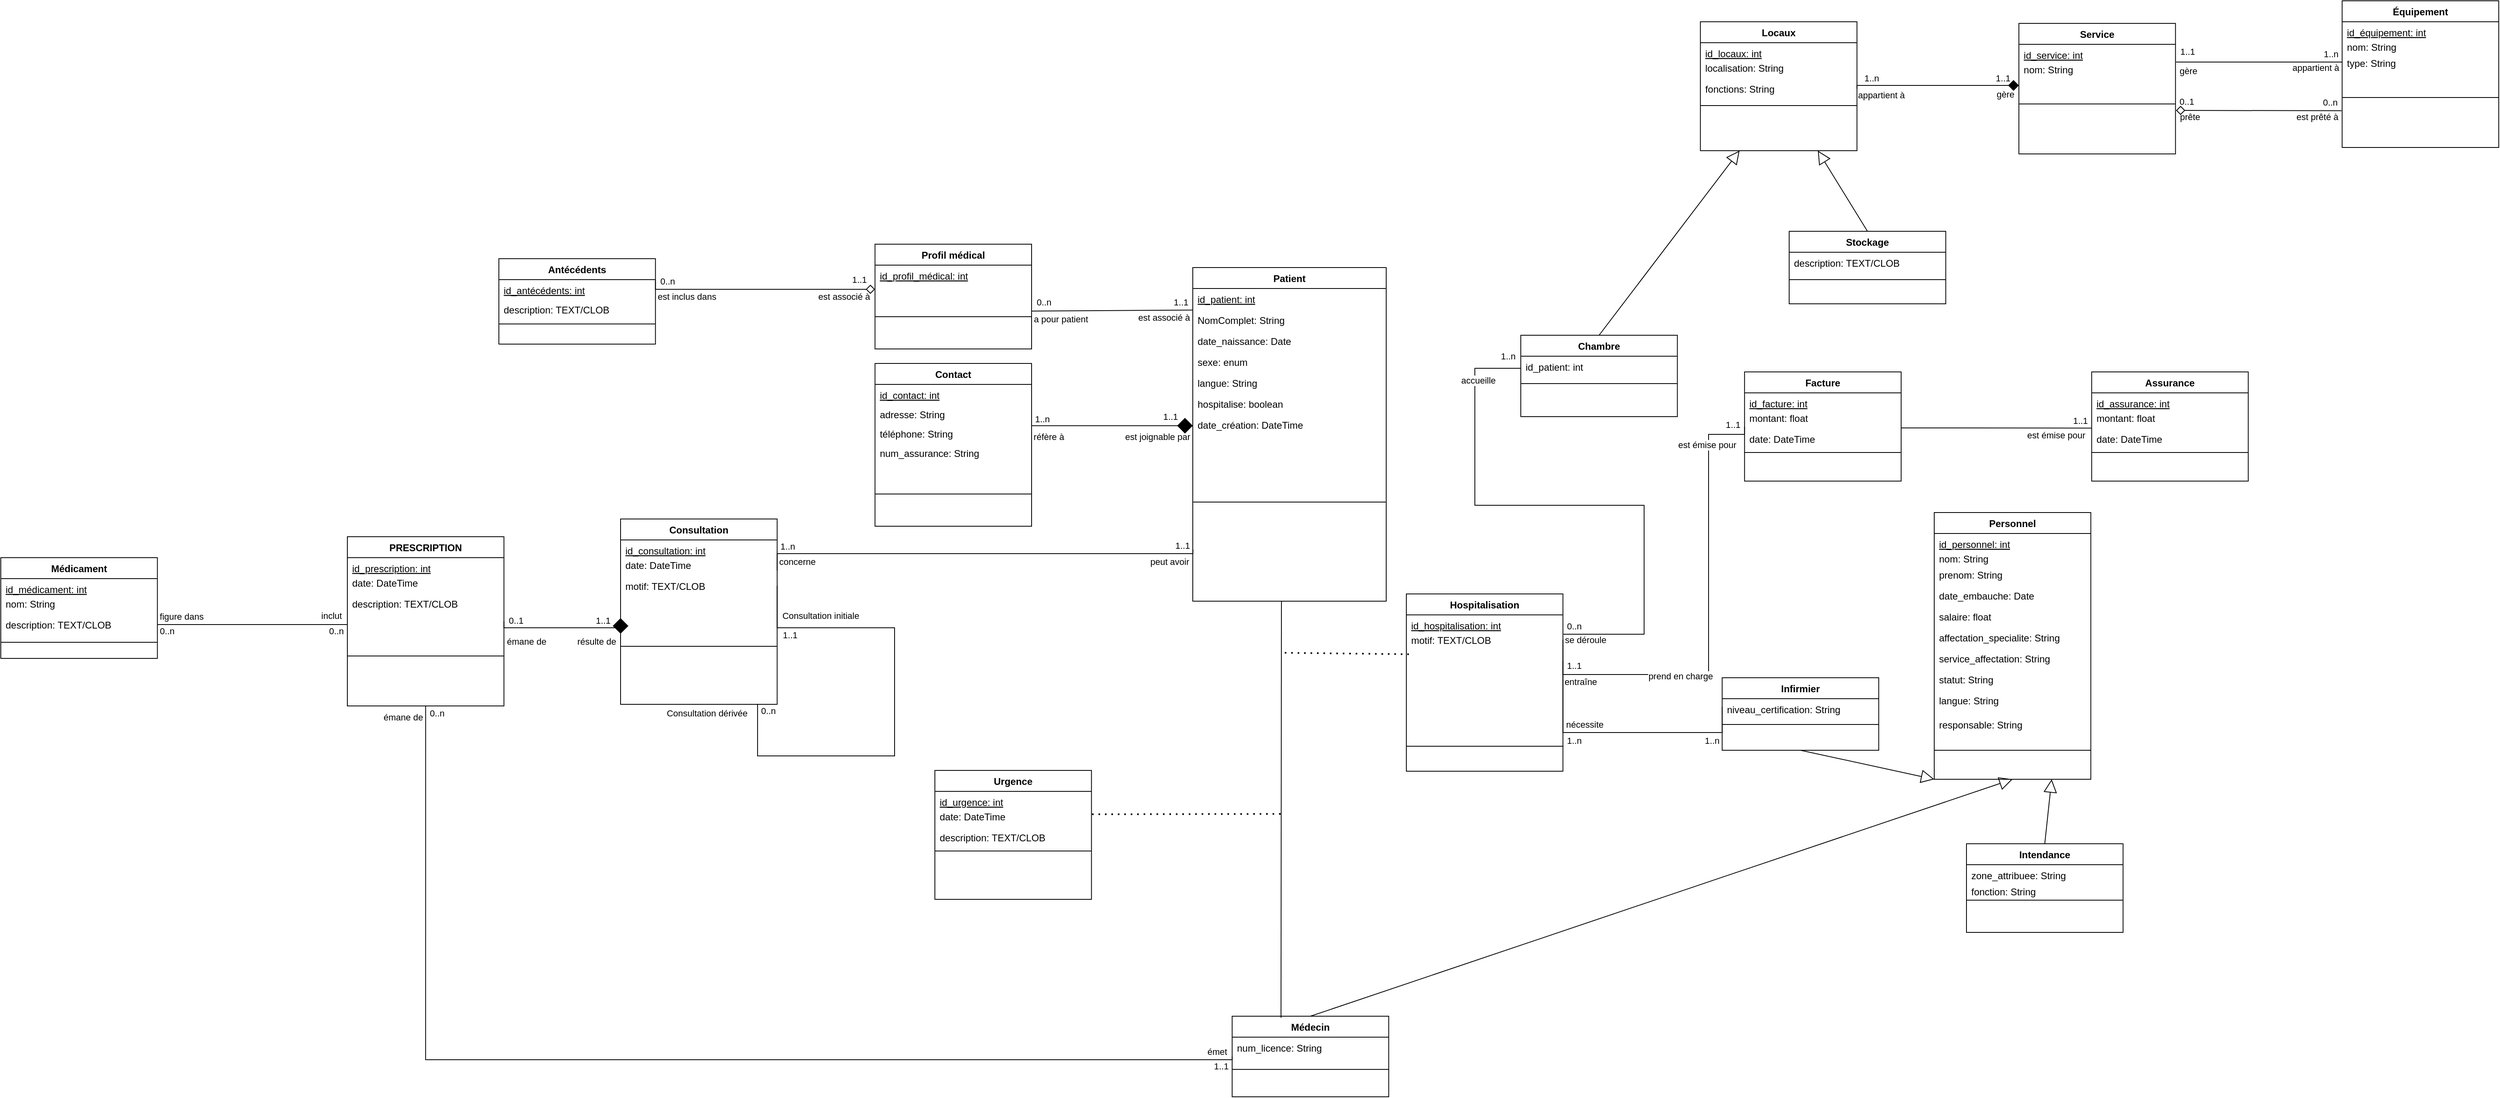 <mxfile version="27.0.6" pages="2">
  <diagram id="6Sm_0GnPmlF0oke3MPKw" name="diagramme_classe">
    <mxGraphModel dx="3686" dy="1595" grid="1" gridSize="10" guides="1" tooltips="1" connect="1" arrows="1" fold="1" page="1" pageScale="1" pageWidth="1169" pageHeight="827" math="0" shadow="0">
      <root>
        <mxCell id="0" />
        <mxCell id="1" parent="0" />
        <mxCell id="fSSnkKhONHnSPeiWQdq9-19" value="Patient" style="swimlane;fontStyle=1;align=center;verticalAlign=top;childLayout=stackLayout;horizontal=1;startSize=26;horizontalStack=0;resizeParent=1;resizeLast=0;collapsible=1;marginBottom=0;rounded=0;shadow=0;strokeWidth=1;" parent="1" vertex="1">
          <mxGeometry x="80" y="295" width="240" height="414" as="geometry">
            <mxRectangle x="550" y="140" width="160" height="26" as="alternateBounds" />
          </mxGeometry>
        </mxCell>
        <mxCell id="fSSnkKhONHnSPeiWQdq9-20" value="id_patient: int" style="text;align=left;verticalAlign=top;spacingLeft=4;spacingRight=4;overflow=hidden;rotatable=0;points=[[0,0.5],[1,0.5]];portConstraint=eastwest;fontStyle=4" parent="fSSnkKhONHnSPeiWQdq9-19" vertex="1">
          <mxGeometry y="26" width="240" height="26" as="geometry" />
        </mxCell>
        <mxCell id="fSSnkKhONHnSPeiWQdq9-21" value="NomComplet: String" style="text;strokeColor=none;fillColor=none;align=left;verticalAlign=top;spacingLeft=4;spacingRight=4;overflow=hidden;rotatable=0;points=[[0,0.5],[1,0.5]];portConstraint=eastwest;whiteSpace=wrap;html=1;" parent="fSSnkKhONHnSPeiWQdq9-19" vertex="1">
          <mxGeometry y="52" width="240" height="26" as="geometry" />
        </mxCell>
        <mxCell id="fSSnkKhONHnSPeiWQdq9-23" value="date_naissance: Date" style="text;strokeColor=none;fillColor=none;align=left;verticalAlign=top;spacingLeft=4;spacingRight=4;overflow=hidden;rotatable=0;points=[[0,0.5],[1,0.5]];portConstraint=eastwest;whiteSpace=wrap;html=1;" parent="fSSnkKhONHnSPeiWQdq9-19" vertex="1">
          <mxGeometry y="78" width="240" height="26" as="geometry" />
        </mxCell>
        <mxCell id="LIPTSqcopBgNWa-e8DmY-1" value="sexe: enum" style="text;strokeColor=none;fillColor=none;align=left;verticalAlign=top;spacingLeft=4;spacingRight=4;overflow=hidden;rotatable=0;points=[[0,0.5],[1,0.5]];portConstraint=eastwest;whiteSpace=wrap;html=1;" parent="fSSnkKhONHnSPeiWQdq9-19" vertex="1">
          <mxGeometry y="104" width="240" height="26" as="geometry" />
        </mxCell>
        <mxCell id="Liz70xh0E30Ar9lDT0JQ-2" value="langue: String" style="text;align=left;verticalAlign=top;spacingLeft=4;spacingRight=4;overflow=hidden;rotatable=0;points=[[0,0.5],[1,0.5]];portConstraint=eastwest;rounded=0;shadow=0;html=0;" parent="fSSnkKhONHnSPeiWQdq9-19" vertex="1">
          <mxGeometry y="130" width="240" height="26" as="geometry" />
        </mxCell>
        <mxCell id="fSSnkKhONHnSPeiWQdq9-28" value="hospitalise: boolean" style="text;align=left;verticalAlign=top;spacingLeft=4;spacingRight=4;overflow=hidden;rotatable=0;points=[[0,0.5],[1,0.5]];portConstraint=eastwest;rounded=0;shadow=0;html=0;" parent="fSSnkKhONHnSPeiWQdq9-19" vertex="1">
          <mxGeometry y="156" width="240" height="26" as="geometry" />
        </mxCell>
        <mxCell id="Liz70xh0E30Ar9lDT0JQ-3" value="date_création: DateTime" style="text;align=left;verticalAlign=top;spacingLeft=4;spacingRight=4;overflow=hidden;rotatable=0;points=[[0,0.5],[1,0.5]];portConstraint=eastwest;rounded=0;shadow=0;html=0;" parent="fSSnkKhONHnSPeiWQdq9-19" vertex="1">
          <mxGeometry y="182" width="240" height="26" as="geometry" />
        </mxCell>
        <mxCell id="fSSnkKhONHnSPeiWQdq9-30" value="" style="line;html=1;strokeWidth=1;align=left;verticalAlign=middle;spacingTop=-1;spacingLeft=3;spacingRight=3;rotatable=0;labelPosition=right;points=[];portConstraint=eastwest;" parent="fSSnkKhONHnSPeiWQdq9-19" vertex="1">
          <mxGeometry y="208" width="240" height="166" as="geometry" />
        </mxCell>
        <mxCell id="fSSnkKhONHnSPeiWQdq9-31" value="Personnel" style="swimlane;fontStyle=1;align=center;verticalAlign=top;childLayout=stackLayout;horizontal=1;startSize=26;horizontalStack=0;resizeParent=1;resizeLast=0;collapsible=1;marginBottom=0;rounded=0;shadow=0;strokeWidth=1;" parent="1" vertex="1">
          <mxGeometry x="1000" y="599" width="194.29" height="331" as="geometry">
            <mxRectangle x="550" y="140" width="160" height="26" as="alternateBounds" />
          </mxGeometry>
        </mxCell>
        <mxCell id="fSSnkKhONHnSPeiWQdq9-40" value="id_personnel: int" style="text;align=left;verticalAlign=top;spacingLeft=4;spacingRight=4;overflow=hidden;rotatable=0;points=[[0,0.5],[1,0.5]];portConstraint=eastwest;rounded=0;shadow=0;html=0;fontStyle=4" parent="fSSnkKhONHnSPeiWQdq9-31" vertex="1">
          <mxGeometry y="26" width="194.29" height="18" as="geometry" />
        </mxCell>
        <mxCell id="WtJijDYXJvBTnk_VOGE1-14" value="nom: String" style="text;align=left;verticalAlign=top;spacingLeft=4;spacingRight=4;overflow=hidden;rotatable=0;points=[[0,0.5],[1,0.5]];portConstraint=eastwest;rounded=0;shadow=0;html=0;" parent="fSSnkKhONHnSPeiWQdq9-31" vertex="1">
          <mxGeometry y="44" width="194.29" height="20" as="geometry" />
        </mxCell>
        <mxCell id="WtJijDYXJvBTnk_VOGE1-13" value="prenom: String" style="text;align=left;verticalAlign=top;spacingLeft=4;spacingRight=4;overflow=hidden;rotatable=0;points=[[0,0.5],[1,0.5]];portConstraint=eastwest;rounded=0;shadow=0;html=0;" parent="fSSnkKhONHnSPeiWQdq9-31" vertex="1">
          <mxGeometry y="64" width="194.29" height="26" as="geometry" />
        </mxCell>
        <mxCell id="WtJijDYXJvBTnk_VOGE1-12" value="date_embauche: Date" style="text;align=left;verticalAlign=top;spacingLeft=4;spacingRight=4;overflow=hidden;rotatable=0;points=[[0,0.5],[1,0.5]];portConstraint=eastwest;rounded=0;shadow=0;html=0;" parent="fSSnkKhONHnSPeiWQdq9-31" vertex="1">
          <mxGeometry y="90" width="194.29" height="26" as="geometry" />
        </mxCell>
        <mxCell id="WtJijDYXJvBTnk_VOGE1-11" value="salaire: float" style="text;align=left;verticalAlign=top;spacingLeft=4;spacingRight=4;overflow=hidden;rotatable=0;points=[[0,0.5],[1,0.5]];portConstraint=eastwest;rounded=0;shadow=0;html=0;" parent="fSSnkKhONHnSPeiWQdq9-31" vertex="1">
          <mxGeometry y="116" width="194.29" height="26" as="geometry" />
        </mxCell>
        <mxCell id="WtJijDYXJvBTnk_VOGE1-10" value="affectation_specialite: String" style="text;align=left;verticalAlign=top;spacingLeft=4;spacingRight=4;overflow=hidden;rotatable=0;points=[[0,0.5],[1,0.5]];portConstraint=eastwest;rounded=0;shadow=0;html=0;" parent="fSSnkKhONHnSPeiWQdq9-31" vertex="1">
          <mxGeometry y="142" width="194.29" height="26" as="geometry" />
        </mxCell>
        <mxCell id="WtJijDYXJvBTnk_VOGE1-9" value="service_affectation: String" style="text;align=left;verticalAlign=top;spacingLeft=4;spacingRight=4;overflow=hidden;rotatable=0;points=[[0,0.5],[1,0.5]];portConstraint=eastwest;rounded=0;shadow=0;html=0;" parent="fSSnkKhONHnSPeiWQdq9-31" vertex="1">
          <mxGeometry y="168" width="194.29" height="26" as="geometry" />
        </mxCell>
        <mxCell id="OWp6cQi3-IxgY9qEHowN-1" value="statut: String" style="text;align=left;verticalAlign=top;spacingLeft=4;spacingRight=4;overflow=hidden;rotatable=0;points=[[0,0.5],[1,0.5]];portConstraint=eastwest;rounded=0;shadow=0;html=0;" parent="fSSnkKhONHnSPeiWQdq9-31" vertex="1">
          <mxGeometry y="194" width="194.29" height="26" as="geometry" />
        </mxCell>
        <mxCell id="Liz70xh0E30Ar9lDT0JQ-13" value="langue: String" style="text;align=left;verticalAlign=top;spacingLeft=4;spacingRight=4;overflow=hidden;rotatable=0;points=[[0,0.5],[1,0.5]];portConstraint=eastwest;rounded=0;shadow=0;html=0;" parent="fSSnkKhONHnSPeiWQdq9-31" vertex="1">
          <mxGeometry y="220" width="194.29" height="30" as="geometry" />
        </mxCell>
        <mxCell id="Liz70xh0E30Ar9lDT0JQ-14" value="responsable: String" style="text;align=left;verticalAlign=top;spacingLeft=4;spacingRight=4;overflow=hidden;rotatable=0;points=[[0,0.5],[1,0.5]];portConstraint=eastwest;rounded=0;shadow=0;html=0;" parent="fSSnkKhONHnSPeiWQdq9-31" vertex="1">
          <mxGeometry y="250" width="194.29" height="30" as="geometry" />
        </mxCell>
        <mxCell id="fSSnkKhONHnSPeiWQdq9-42" value="" style="line;html=1;strokeWidth=1;align=left;verticalAlign=middle;spacingTop=-1;spacingLeft=3;spacingRight=3;rotatable=0;labelPosition=right;points=[];portConstraint=eastwest;" parent="fSSnkKhONHnSPeiWQdq9-31" vertex="1">
          <mxGeometry y="280" width="194.29" height="30" as="geometry" />
        </mxCell>
        <mxCell id="o44cOPp-4JualUAl15hT-10" style="edgeStyle=orthogonalEdgeStyle;rounded=0;orthogonalLoop=1;jettySize=auto;html=1;exitX=0;exitY=0.5;exitDx=0;exitDy=0;entryX=0.5;entryY=1;entryDx=0;entryDy=0;endArrow=none;startFill=0;" parent="1" source="4HMBv36Nge665kwI8IaE-1" target="Liz70xh0E30Ar9lDT0JQ-55" edge="1">
          <mxGeometry relative="1" as="geometry">
            <Array as="points">
              <mxPoint x="129" y="1278" />
              <mxPoint x="-872" y="1278" />
            </Array>
          </mxGeometry>
        </mxCell>
        <mxCell id="o44cOPp-4JualUAl15hT-17" value="émane de" style="edgeLabel;html=1;align=center;verticalAlign=middle;resizable=0;points=[];" parent="o44cOPp-4JualUAl15hT-10" vertex="1" connectable="0">
          <mxGeometry x="0.819" relative="1" as="geometry">
            <mxPoint x="-28" y="-117" as="offset" />
          </mxGeometry>
        </mxCell>
        <mxCell id="4HMBv36Nge665kwI8IaE-1" value="Médecin" style="swimlane;fontStyle=1;align=center;verticalAlign=top;childLayout=stackLayout;horizontal=1;startSize=26;horizontalStack=0;resizeParent=1;resizeLast=0;collapsible=1;marginBottom=0;rounded=0;shadow=0;strokeWidth=1;" parent="1" vertex="1">
          <mxGeometry x="128.85" y="1224" width="194.29" height="100" as="geometry">
            <mxRectangle x="550" y="140" width="160" height="26" as="alternateBounds" />
          </mxGeometry>
        </mxCell>
        <mxCell id="4HMBv36Nge665kwI8IaE-4" value="num_licence: String" style="text;align=left;verticalAlign=top;spacingLeft=4;spacingRight=4;overflow=hidden;rotatable=0;points=[[0,0.5],[1,0.5]];portConstraint=eastwest;rounded=0;shadow=0;html=0;" parent="4HMBv36Nge665kwI8IaE-1" vertex="1">
          <mxGeometry y="26" width="194.29" height="26" as="geometry" />
        </mxCell>
        <mxCell id="4HMBv36Nge665kwI8IaE-9" value="" style="line;html=1;strokeWidth=1;align=left;verticalAlign=middle;spacingTop=-1;spacingLeft=3;spacingRight=3;rotatable=0;labelPosition=right;points=[];portConstraint=eastwest;" parent="4HMBv36Nge665kwI8IaE-1" vertex="1">
          <mxGeometry y="52" width="194.29" height="28" as="geometry" />
        </mxCell>
        <mxCell id="VJPBG330XnQBzx9i4Lb_-1" value="" style="html=1;verticalAlign=bottom;endArrow=block;curved=0;rounded=0;exitX=0.5;exitY=0;exitDx=0;exitDy=0;endFill=0;strokeWidth=1;jumpSize=10;fontSize=10;endSize=14;entryX=0.5;entryY=1;entryDx=0;entryDy=0;" parent="1" source="4HMBv36Nge665kwI8IaE-1" target="fSSnkKhONHnSPeiWQdq9-31" edge="1">
          <mxGeometry width="80" relative="1" as="geometry">
            <mxPoint x="630" y="1084" as="sourcePoint" />
            <mxPoint x="1110" y="939" as="targetPoint" />
          </mxGeometry>
        </mxCell>
        <mxCell id="BcY6Sn8Lkc4OsGFnqYsF-2" value="Infirmier" style="swimlane;fontStyle=1;align=center;verticalAlign=top;childLayout=stackLayout;horizontal=1;startSize=26;horizontalStack=0;resizeParent=1;resizeLast=0;collapsible=1;marginBottom=0;rounded=0;shadow=0;strokeWidth=1;" parent="1" vertex="1">
          <mxGeometry x="736.85" y="804" width="194.29" height="90" as="geometry">
            <mxRectangle x="550" y="140" width="160" height="26" as="alternateBounds" />
          </mxGeometry>
        </mxCell>
        <mxCell id="BcY6Sn8Lkc4OsGFnqYsF-4" value="niveau_certification: String" style="text;align=left;verticalAlign=top;spacingLeft=4;spacingRight=4;overflow=hidden;rotatable=0;points=[[0,0.5],[1,0.5]];portConstraint=eastwest;rounded=0;shadow=0;html=0;" parent="BcY6Sn8Lkc4OsGFnqYsF-2" vertex="1">
          <mxGeometry y="26" width="194.29" height="20" as="geometry" />
        </mxCell>
        <mxCell id="BcY6Sn8Lkc4OsGFnqYsF-6" value="" style="line;html=1;strokeWidth=1;align=left;verticalAlign=middle;spacingTop=-1;spacingLeft=3;spacingRight=3;rotatable=0;labelPosition=right;points=[];portConstraint=eastwest;" parent="BcY6Sn8Lkc4OsGFnqYsF-2" vertex="1">
          <mxGeometry y="46" width="194.29" height="24" as="geometry" />
        </mxCell>
        <mxCell id="BcY6Sn8Lkc4OsGFnqYsF-7" value="" style="html=1;verticalAlign=bottom;endArrow=block;curved=0;rounded=0;exitX=0.5;exitY=1;exitDx=0;exitDy=0;endFill=0;strokeWidth=1;jumpSize=10;fontSize=10;endSize=14;entryX=0;entryY=1;entryDx=0;entryDy=0;" parent="1" source="BcY6Sn8Lkc4OsGFnqYsF-2" target="fSSnkKhONHnSPeiWQdq9-31" edge="1">
          <mxGeometry width="80" relative="1" as="geometry">
            <mxPoint x="757" y="1064" as="sourcePoint" />
            <mxPoint x="930" y="939" as="targetPoint" />
          </mxGeometry>
        </mxCell>
        <mxCell id="eylT0aVJR5v2lH_k7m9G-1" value="Intendance" style="swimlane;fontStyle=1;align=center;verticalAlign=top;childLayout=stackLayout;horizontal=1;startSize=26;horizontalStack=0;resizeParent=1;resizeLast=0;collapsible=1;marginBottom=0;rounded=0;shadow=0;strokeWidth=1;" parent="1" vertex="1">
          <mxGeometry x="1040" y="1010" width="194.29" height="110" as="geometry">
            <mxRectangle x="550" y="140" width="160" height="26" as="alternateBounds" />
          </mxGeometry>
        </mxCell>
        <mxCell id="eylT0aVJR5v2lH_k7m9G-3" value="zone_attribuee: String" style="text;align=left;verticalAlign=top;spacingLeft=4;spacingRight=4;overflow=hidden;rotatable=0;points=[[0,0.5],[1,0.5]];portConstraint=eastwest;rounded=0;shadow=0;html=0;" parent="eylT0aVJR5v2lH_k7m9G-1" vertex="1">
          <mxGeometry y="26" width="194.29" height="20" as="geometry" />
        </mxCell>
        <mxCell id="OWp6cQi3-IxgY9qEHowN-2" value="fonction: String" style="text;align=left;verticalAlign=top;spacingLeft=4;spacingRight=4;overflow=hidden;rotatable=0;points=[[0,0.5],[1,0.5]];portConstraint=eastwest;rounded=0;shadow=0;html=0;" parent="eylT0aVJR5v2lH_k7m9G-1" vertex="1">
          <mxGeometry y="46" width="194.29" height="20" as="geometry" />
        </mxCell>
        <mxCell id="eylT0aVJR5v2lH_k7m9G-5" value="" style="line;html=1;strokeWidth=1;align=left;verticalAlign=middle;spacingTop=-1;spacingLeft=3;spacingRight=3;rotatable=0;labelPosition=right;points=[];portConstraint=eastwest;" parent="eylT0aVJR5v2lH_k7m9G-1" vertex="1">
          <mxGeometry y="66" width="194.29" height="8" as="geometry" />
        </mxCell>
        <mxCell id="Liz70xh0E30Ar9lDT0JQ-4" value="Profil médical" style="swimlane;fontStyle=1;align=center;verticalAlign=top;childLayout=stackLayout;horizontal=1;startSize=26;horizontalStack=0;resizeParent=1;resizeLast=0;collapsible=1;marginBottom=0;rounded=0;shadow=0;strokeWidth=1;" parent="1" vertex="1">
          <mxGeometry x="-314.29" y="266" width="194.29" height="130" as="geometry">
            <mxRectangle x="550" y="140" width="160" height="26" as="alternateBounds" />
          </mxGeometry>
        </mxCell>
        <mxCell id="Liz70xh0E30Ar9lDT0JQ-5" value="id_profil_médical: int" style="text;align=left;verticalAlign=top;spacingLeft=4;spacingRight=4;overflow=hidden;rotatable=0;points=[[0,0.5],[1,0.5]];portConstraint=eastwest;rounded=0;shadow=0;html=0;fontStyle=4;fontFamily=Helvetica;fontSize=12;fontColor=default;" parent="Liz70xh0E30Ar9lDT0JQ-4" vertex="1">
          <mxGeometry y="26" width="194.29" height="24" as="geometry" />
        </mxCell>
        <mxCell id="Liz70xh0E30Ar9lDT0JQ-7" value="" style="line;html=1;strokeWidth=1;align=left;verticalAlign=middle;spacingTop=-1;spacingLeft=3;spacingRight=3;rotatable=0;labelPosition=right;points=[];portConstraint=eastwest;" parent="Liz70xh0E30Ar9lDT0JQ-4" vertex="1">
          <mxGeometry y="50" width="194.29" height="80" as="geometry" />
        </mxCell>
        <mxCell id="Liz70xh0E30Ar9lDT0JQ-15" value="Chambre" style="swimlane;fontStyle=1;align=center;verticalAlign=top;childLayout=stackLayout;horizontal=1;startSize=26;horizontalStack=0;resizeParent=1;resizeLast=0;collapsible=1;marginBottom=0;rounded=0;shadow=0;strokeWidth=1;" parent="1" vertex="1">
          <mxGeometry x="487" y="379" width="194.29" height="101" as="geometry">
            <mxRectangle x="550" y="140" width="160" height="26" as="alternateBounds" />
          </mxGeometry>
        </mxCell>
        <mxCell id="Liz70xh0E30Ar9lDT0JQ-19" value="id_patient: int" style="text;align=left;verticalAlign=top;spacingLeft=4;spacingRight=4;overflow=hidden;rotatable=0;points=[[0,0.5],[1,0.5]];portConstraint=eastwest;rounded=0;shadow=0;html=0;" parent="Liz70xh0E30Ar9lDT0JQ-15" vertex="1">
          <mxGeometry y="26" width="194.29" height="26" as="geometry" />
        </mxCell>
        <mxCell id="Liz70xh0E30Ar9lDT0JQ-22" value="" style="line;html=1;strokeWidth=1;align=left;verticalAlign=middle;spacingTop=-1;spacingLeft=3;spacingRight=3;rotatable=0;labelPosition=right;points=[];portConstraint=eastwest;" parent="Liz70xh0E30Ar9lDT0JQ-15" vertex="1">
          <mxGeometry y="52" width="194.29" height="16" as="geometry" />
        </mxCell>
        <mxCell id="Liz70xh0E30Ar9lDT0JQ-23" value="Service" style="swimlane;fontStyle=1;align=center;verticalAlign=top;childLayout=stackLayout;horizontal=1;startSize=26;horizontalStack=0;resizeParent=1;resizeLast=0;collapsible=1;marginBottom=0;rounded=0;shadow=0;strokeWidth=1;" parent="1" vertex="1">
          <mxGeometry x="1105.05" y="-8" width="194.29" height="162" as="geometry">
            <mxRectangle x="550" y="140" width="160" height="26" as="alternateBounds" />
          </mxGeometry>
        </mxCell>
        <mxCell id="Liz70xh0E30Ar9lDT0JQ-24" value="id_service: int" style="text;align=left;verticalAlign=top;spacingLeft=4;spacingRight=4;overflow=hidden;rotatable=0;points=[[0,0.5],[1,0.5]];portConstraint=eastwest;rounded=0;shadow=0;html=0;fontStyle=4" parent="Liz70xh0E30Ar9lDT0JQ-23" vertex="1">
          <mxGeometry y="26" width="194.29" height="18" as="geometry" />
        </mxCell>
        <mxCell id="Liz70xh0E30Ar9lDT0JQ-25" value="nom: String" style="text;align=left;verticalAlign=top;spacingLeft=4;spacingRight=4;overflow=hidden;rotatable=0;points=[[0,0.5],[1,0.5]];portConstraint=eastwest;rounded=0;shadow=0;html=0;" parent="Liz70xh0E30Ar9lDT0JQ-23" vertex="1">
          <mxGeometry y="44" width="194.29" height="20" as="geometry" />
        </mxCell>
        <mxCell id="Liz70xh0E30Ar9lDT0JQ-30" value="" style="line;html=1;strokeWidth=1;align=left;verticalAlign=middle;spacingTop=-1;spacingLeft=3;spacingRight=3;rotatable=0;labelPosition=right;points=[];portConstraint=eastwest;" parent="Liz70xh0E30Ar9lDT0JQ-23" vertex="1">
          <mxGeometry y="64" width="194.29" height="72" as="geometry" />
        </mxCell>
        <mxCell id="Liz70xh0E30Ar9lDT0JQ-31" value="Équipement" style="swimlane;fontStyle=1;align=center;verticalAlign=top;childLayout=stackLayout;horizontal=1;startSize=26;horizontalStack=0;resizeParent=1;resizeLast=0;collapsible=1;marginBottom=0;rounded=0;shadow=0;strokeWidth=1;" parent="1" vertex="1">
          <mxGeometry x="1506.13" y="-36" width="194.29" height="182" as="geometry">
            <mxRectangle x="550" y="140" width="160" height="26" as="alternateBounds" />
          </mxGeometry>
        </mxCell>
        <mxCell id="Liz70xh0E30Ar9lDT0JQ-32" value="id_équipement: int" style="text;align=left;verticalAlign=top;spacingLeft=4;spacingRight=4;overflow=hidden;rotatable=0;points=[[0,0.5],[1,0.5]];portConstraint=eastwest;rounded=0;shadow=0;html=0;fontStyle=4" parent="Liz70xh0E30Ar9lDT0JQ-31" vertex="1">
          <mxGeometry y="26" width="194.29" height="18" as="geometry" />
        </mxCell>
        <mxCell id="Liz70xh0E30Ar9lDT0JQ-33" value="nom: String" style="text;align=left;verticalAlign=top;spacingLeft=4;spacingRight=4;overflow=hidden;rotatable=0;points=[[0,0.5],[1,0.5]];portConstraint=eastwest;rounded=0;shadow=0;html=0;" parent="Liz70xh0E30Ar9lDT0JQ-31" vertex="1">
          <mxGeometry y="44" width="194.29" height="20" as="geometry" />
        </mxCell>
        <mxCell id="Liz70xh0E30Ar9lDT0JQ-34" value="type: String" style="text;align=left;verticalAlign=top;spacingLeft=4;spacingRight=4;overflow=hidden;rotatable=0;points=[[0,0.5],[1,0.5]];portConstraint=eastwest;rounded=0;shadow=0;html=0;" parent="Liz70xh0E30Ar9lDT0JQ-31" vertex="1">
          <mxGeometry y="64" width="194.29" height="26" as="geometry" />
        </mxCell>
        <mxCell id="Liz70xh0E30Ar9lDT0JQ-38" value="" style="line;html=1;strokeWidth=1;align=left;verticalAlign=middle;spacingTop=-1;spacingLeft=3;spacingRight=3;rotatable=0;labelPosition=right;points=[];portConstraint=eastwest;" parent="Liz70xh0E30Ar9lDT0JQ-31" vertex="1">
          <mxGeometry y="90" width="194.29" height="60" as="geometry" />
        </mxCell>
        <mxCell id="Liz70xh0E30Ar9lDT0JQ-47" value="Hospitalisation" style="swimlane;fontStyle=1;align=center;verticalAlign=top;childLayout=stackLayout;horizontal=1;startSize=26;horizontalStack=0;resizeParent=1;resizeLast=0;collapsible=1;marginBottom=0;rounded=0;shadow=0;strokeWidth=1;" parent="1" vertex="1">
          <mxGeometry x="345" y="700" width="194.29" height="220" as="geometry">
            <mxRectangle x="550" y="140" width="160" height="26" as="alternateBounds" />
          </mxGeometry>
        </mxCell>
        <mxCell id="Liz70xh0E30Ar9lDT0JQ-48" value="id_hospitalisation: int" style="text;align=left;verticalAlign=top;spacingLeft=4;spacingRight=4;overflow=hidden;rotatable=0;points=[[0,0.5],[1,0.5]];portConstraint=eastwest;rounded=0;shadow=0;html=0;fontStyle=4" parent="Liz70xh0E30Ar9lDT0JQ-47" vertex="1">
          <mxGeometry y="26" width="194.29" height="18" as="geometry" />
        </mxCell>
        <mxCell id="Liz70xh0E30Ar9lDT0JQ-51" value="motif: TEXT/CLOB" style="text;align=left;verticalAlign=top;spacingLeft=4;spacingRight=4;overflow=hidden;rotatable=0;points=[[0,0.5],[1,0.5]];portConstraint=eastwest;rounded=0;shadow=0;html=0;" parent="Liz70xh0E30Ar9lDT0JQ-47" vertex="1">
          <mxGeometry y="44" width="194.29" height="26" as="geometry" />
        </mxCell>
        <mxCell id="_ER0I4ydUNnLppPdNXpL-8" value="" style="endArrow=none;html=1;rounded=0;exitX=0;exitY=0.75;exitDx=0;exitDy=0;" parent="Liz70xh0E30Ar9lDT0JQ-47" edge="1">
          <mxGeometry width="50" height="50" relative="1" as="geometry">
            <mxPoint y="189" as="sourcePoint" />
            <mxPoint x="195" y="189" as="targetPoint" />
          </mxGeometry>
        </mxCell>
        <mxCell id="o44cOPp-4JualUAl15hT-55" style="edgeStyle=orthogonalEdgeStyle;rounded=0;orthogonalLoop=1;jettySize=auto;html=1;exitX=1;exitY=0.5;exitDx=0;exitDy=0;endArrow=diamond;endFill=1;endSize=17;" parent="1" source="Liz70xh0E30Ar9lDT0JQ-55" edge="1">
          <mxGeometry relative="1" as="geometry">
            <Array as="points">
              <mxPoint x="-775" y="742" />
            </Array>
            <mxPoint x="-630" y="730" as="targetPoint" />
          </mxGeometry>
        </mxCell>
        <mxCell id="o44cOPp-4JualUAl15hT-57" value="résulte de" style="edgeLabel;html=1;align=center;verticalAlign=middle;resizable=0;points=[];" parent="o44cOPp-4JualUAl15hT-55" vertex="1" connectable="0">
          <mxGeometry x="0.8" y="2" relative="1" as="geometry">
            <mxPoint x="-26" y="19" as="offset" />
          </mxGeometry>
        </mxCell>
        <mxCell id="o44cOPp-4JualUAl15hT-59" value="0..1" style="edgeLabel;html=1;align=center;verticalAlign=middle;resizable=0;points=[];" parent="o44cOPp-4JualUAl15hT-55" vertex="1" connectable="0">
          <mxGeometry x="-0.706" y="3" relative="1" as="geometry">
            <mxPoint x="-2" y="-6" as="offset" />
          </mxGeometry>
        </mxCell>
        <mxCell id="Liz70xh0E30Ar9lDT0JQ-55" value="PRESCRIPTION" style="swimlane;fontStyle=1;align=center;verticalAlign=top;childLayout=stackLayout;horizontal=1;startSize=26;horizontalStack=0;resizeParent=1;resizeLast=0;collapsible=1;marginBottom=0;rounded=0;shadow=0;strokeWidth=1;" parent="1" vertex="1">
          <mxGeometry x="-969" y="629" width="194.29" height="210" as="geometry">
            <mxRectangle x="550" y="140" width="160" height="26" as="alternateBounds" />
          </mxGeometry>
        </mxCell>
        <mxCell id="Liz70xh0E30Ar9lDT0JQ-56" value="id_prescription: int" style="text;align=left;verticalAlign=top;spacingLeft=4;spacingRight=4;overflow=hidden;rotatable=0;points=[[0,0.5],[1,0.5]];portConstraint=eastwest;rounded=0;shadow=0;html=0;fontStyle=4" parent="Liz70xh0E30Ar9lDT0JQ-55" vertex="1">
          <mxGeometry y="26" width="194.29" height="18" as="geometry" />
        </mxCell>
        <mxCell id="Liz70xh0E30Ar9lDT0JQ-59" value="date: DateTime" style="text;align=left;verticalAlign=top;spacingLeft=4;spacingRight=4;overflow=hidden;rotatable=0;points=[[0,0.5],[1,0.5]];portConstraint=eastwest;rounded=0;shadow=0;html=0;" parent="Liz70xh0E30Ar9lDT0JQ-55" vertex="1">
          <mxGeometry y="44" width="194.29" height="26" as="geometry" />
        </mxCell>
        <mxCell id="Liz70xh0E30Ar9lDT0JQ-60" value="description: TEXT/CLOB" style="text;align=left;verticalAlign=top;spacingLeft=4;spacingRight=4;overflow=hidden;rotatable=0;points=[[0,0.5],[1,0.5]];portConstraint=eastwest;rounded=0;shadow=0;html=0;" parent="Liz70xh0E30Ar9lDT0JQ-55" vertex="1">
          <mxGeometry y="70" width="194.29" height="26" as="geometry" />
        </mxCell>
        <mxCell id="Liz70xh0E30Ar9lDT0JQ-62" value="" style="line;html=1;strokeWidth=1;align=left;verticalAlign=middle;spacingTop=-1;spacingLeft=3;spacingRight=3;rotatable=0;labelPosition=right;points=[];portConstraint=eastwest;" parent="Liz70xh0E30Ar9lDT0JQ-55" vertex="1">
          <mxGeometry y="96" width="194.29" height="104" as="geometry" />
        </mxCell>
        <mxCell id="Liz70xh0E30Ar9lDT0JQ-63" value="Consultation" style="swimlane;fontStyle=1;align=center;verticalAlign=top;childLayout=stackLayout;horizontal=1;startSize=26;horizontalStack=0;resizeParent=1;resizeLast=0;collapsible=1;marginBottom=0;rounded=0;shadow=0;strokeWidth=1;" parent="1" vertex="1">
          <mxGeometry x="-630" y="607" width="194.29" height="230" as="geometry">
            <mxRectangle x="550" y="140" width="160" height="26" as="alternateBounds" />
          </mxGeometry>
        </mxCell>
        <mxCell id="Liz70xh0E30Ar9lDT0JQ-64" value="id_consultation: int" style="text;align=left;verticalAlign=top;spacingLeft=4;spacingRight=4;overflow=hidden;rotatable=0;points=[[0,0.5],[1,0.5]];portConstraint=eastwest;rounded=0;shadow=0;html=0;fontStyle=4" parent="Liz70xh0E30Ar9lDT0JQ-63" vertex="1">
          <mxGeometry y="26" width="194.29" height="18" as="geometry" />
        </mxCell>
        <mxCell id="Liz70xh0E30Ar9lDT0JQ-67" value="date: DateTime" style="text;align=left;verticalAlign=top;spacingLeft=4;spacingRight=4;overflow=hidden;rotatable=0;points=[[0,0.5],[1,0.5]];portConstraint=eastwest;rounded=0;shadow=0;html=0;" parent="Liz70xh0E30Ar9lDT0JQ-63" vertex="1">
          <mxGeometry y="44" width="194.29" height="26" as="geometry" />
        </mxCell>
        <mxCell id="Liz70xh0E30Ar9lDT0JQ-97" value="motif: TEXT/CLOB" style="text;align=left;verticalAlign=top;spacingLeft=4;spacingRight=4;overflow=hidden;rotatable=0;points=[[0,0.5],[1,0.5]];portConstraint=eastwest;rounded=0;shadow=0;html=0;" parent="Liz70xh0E30Ar9lDT0JQ-63" vertex="1">
          <mxGeometry y="70" width="194.29" height="26" as="geometry" />
        </mxCell>
        <mxCell id="Liz70xh0E30Ar9lDT0JQ-70" value="" style="line;html=1;strokeWidth=1;align=left;verticalAlign=middle;spacingTop=-1;spacingLeft=3;spacingRight=3;rotatable=0;labelPosition=right;points=[];portConstraint=eastwest;" parent="Liz70xh0E30Ar9lDT0JQ-63" vertex="1">
          <mxGeometry y="96" width="194.29" height="124" as="geometry" />
        </mxCell>
        <mxCell id="o44cOPp-4JualUAl15hT-4" style="edgeStyle=orthogonalEdgeStyle;rounded=0;orthogonalLoop=1;jettySize=auto;html=1;exitX=0.5;exitY=1;exitDx=0;exitDy=0;endArrow=none;startFill=0;entryX=1;entryY=0.5;entryDx=0;entryDy=0;" parent="Liz70xh0E30Ar9lDT0JQ-63" source="Liz70xh0E30Ar9lDT0JQ-63" edge="1">
          <mxGeometry relative="1" as="geometry">
            <mxPoint x="194.29" y="83" as="targetPoint" />
            <Array as="points">
              <mxPoint x="170" y="230" />
              <mxPoint x="170" y="294" />
              <mxPoint x="340" y="294" />
              <mxPoint x="340" y="135" />
            </Array>
          </mxGeometry>
        </mxCell>
        <mxCell id="o44cOPp-4JualUAl15hT-11" value="Consultation initiale" style="edgeLabel;html=1;align=center;verticalAlign=middle;resizable=0;points=[];" parent="o44cOPp-4JualUAl15hT-4" vertex="1" connectable="0">
          <mxGeometry x="0.944" y="-1" relative="1" as="geometry">
            <mxPoint x="52" y="18" as="offset" />
          </mxGeometry>
        </mxCell>
        <mxCell id="o44cOPp-4JualUAl15hT-12" value="Consultation dérivée" style="edgeLabel;html=1;align=center;verticalAlign=middle;resizable=0;points=[];" parent="o44cOPp-4JualUAl15hT-4" vertex="1" connectable="0">
          <mxGeometry x="-0.974" y="-1" relative="1" as="geometry">
            <mxPoint x="1" y="10" as="offset" />
          </mxGeometry>
        </mxCell>
        <mxCell id="Liz70xh0E30Ar9lDT0JQ-71" value="Urgence" style="swimlane;fontStyle=1;align=center;verticalAlign=top;childLayout=stackLayout;horizontal=1;startSize=26;horizontalStack=0;resizeParent=1;resizeLast=0;collapsible=1;marginBottom=0;rounded=0;shadow=0;strokeWidth=1;" parent="1" vertex="1">
          <mxGeometry x="-240" y="919" width="194.29" height="160" as="geometry">
            <mxRectangle x="550" y="140" width="160" height="26" as="alternateBounds" />
          </mxGeometry>
        </mxCell>
        <mxCell id="Liz70xh0E30Ar9lDT0JQ-72" value="id_urgence: int" style="text;align=left;verticalAlign=top;spacingLeft=4;spacingRight=4;overflow=hidden;rotatable=0;points=[[0,0.5],[1,0.5]];portConstraint=eastwest;rounded=0;shadow=0;html=0;fontStyle=4" parent="Liz70xh0E30Ar9lDT0JQ-71" vertex="1">
          <mxGeometry y="26" width="194.29" height="18" as="geometry" />
        </mxCell>
        <mxCell id="Liz70xh0E30Ar9lDT0JQ-74" value="date: DateTime" style="text;align=left;verticalAlign=top;spacingLeft=4;spacingRight=4;overflow=hidden;rotatable=0;points=[[0,0.5],[1,0.5]];portConstraint=eastwest;rounded=0;shadow=0;html=0;" parent="Liz70xh0E30Ar9lDT0JQ-71" vertex="1">
          <mxGeometry y="44" width="194.29" height="26" as="geometry" />
        </mxCell>
        <mxCell id="Liz70xh0E30Ar9lDT0JQ-75" value="description: TEXT/CLOB" style="text;align=left;verticalAlign=top;spacingLeft=4;spacingRight=4;overflow=hidden;rotatable=0;points=[[0,0.5],[1,0.5]];portConstraint=eastwest;rounded=0;shadow=0;html=0;" parent="Liz70xh0E30Ar9lDT0JQ-71" vertex="1">
          <mxGeometry y="70" width="194.29" height="26" as="geometry" />
        </mxCell>
        <mxCell id="Liz70xh0E30Ar9lDT0JQ-78" value="" style="line;html=1;strokeWidth=1;align=left;verticalAlign=middle;spacingTop=-1;spacingLeft=3;spacingRight=3;rotatable=0;labelPosition=right;points=[];portConstraint=eastwest;" parent="Liz70xh0E30Ar9lDT0JQ-71" vertex="1">
          <mxGeometry y="96" width="194.29" height="8" as="geometry" />
        </mxCell>
        <mxCell id="Liz70xh0E30Ar9lDT0JQ-79" value="Facture" style="swimlane;fontStyle=1;align=center;verticalAlign=top;childLayout=stackLayout;horizontal=1;startSize=26;horizontalStack=0;resizeParent=1;resizeLast=0;collapsible=1;marginBottom=0;rounded=0;shadow=0;strokeWidth=1;" parent="1" vertex="1">
          <mxGeometry x="764.64" y="424.5" width="194.29" height="135.5" as="geometry">
            <mxRectangle x="550" y="140" width="160" height="26" as="alternateBounds" />
          </mxGeometry>
        </mxCell>
        <mxCell id="Liz70xh0E30Ar9lDT0JQ-80" value="id_facture: int" style="text;align=left;verticalAlign=top;spacingLeft=4;spacingRight=4;overflow=hidden;rotatable=0;points=[[0,0.5],[1,0.5]];portConstraint=eastwest;rounded=0;shadow=0;html=0;fontStyle=4" parent="Liz70xh0E30Ar9lDT0JQ-79" vertex="1">
          <mxGeometry y="26" width="194.29" height="18" as="geometry" />
        </mxCell>
        <mxCell id="Liz70xh0E30Ar9lDT0JQ-82" value="montant: float" style="text;align=left;verticalAlign=top;spacingLeft=4;spacingRight=4;overflow=hidden;rotatable=0;points=[[0,0.5],[1,0.5]];portConstraint=eastwest;rounded=0;shadow=0;html=0;" parent="Liz70xh0E30Ar9lDT0JQ-79" vertex="1">
          <mxGeometry y="44" width="194.29" height="26" as="geometry" />
        </mxCell>
        <mxCell id="Liz70xh0E30Ar9lDT0JQ-83" value="date: DateTime" style="text;align=left;verticalAlign=top;spacingLeft=4;spacingRight=4;overflow=hidden;rotatable=0;points=[[0,0.5],[1,0.5]];portConstraint=eastwest;rounded=0;shadow=0;html=0;" parent="Liz70xh0E30Ar9lDT0JQ-79" vertex="1">
          <mxGeometry y="70" width="194.29" height="26" as="geometry" />
        </mxCell>
        <mxCell id="Liz70xh0E30Ar9lDT0JQ-86" value="" style="line;html=1;strokeWidth=1;align=left;verticalAlign=middle;spacingTop=-1;spacingLeft=3;spacingRight=3;rotatable=0;labelPosition=right;points=[];portConstraint=eastwest;" parent="Liz70xh0E30Ar9lDT0JQ-79" vertex="1">
          <mxGeometry y="96" width="194.29" height="8" as="geometry" />
        </mxCell>
        <mxCell id="Liz70xh0E30Ar9lDT0JQ-87" value="Médicament" style="swimlane;fontStyle=1;align=center;verticalAlign=top;childLayout=stackLayout;horizontal=1;startSize=26;horizontalStack=0;resizeParent=1;resizeLast=0;collapsible=1;marginBottom=0;rounded=0;shadow=0;strokeWidth=1;" parent="1" vertex="1">
          <mxGeometry x="-1399" y="655" width="194.29" height="125" as="geometry">
            <mxRectangle x="550" y="140" width="160" height="26" as="alternateBounds" />
          </mxGeometry>
        </mxCell>
        <mxCell id="Liz70xh0E30Ar9lDT0JQ-88" value="id_médicament: int" style="text;align=left;verticalAlign=top;spacingLeft=4;spacingRight=4;overflow=hidden;rotatable=0;points=[[0,0.5],[1,0.5]];portConstraint=eastwest;rounded=0;shadow=0;html=0;fontStyle=4" parent="Liz70xh0E30Ar9lDT0JQ-87" vertex="1">
          <mxGeometry y="26" width="194.29" height="18" as="geometry" />
        </mxCell>
        <mxCell id="Liz70xh0E30Ar9lDT0JQ-89" value="nom: String" style="text;align=left;verticalAlign=top;spacingLeft=4;spacingRight=4;overflow=hidden;rotatable=0;points=[[0,0.5],[1,0.5]];portConstraint=eastwest;rounded=0;shadow=0;html=0;" parent="Liz70xh0E30Ar9lDT0JQ-87" vertex="1">
          <mxGeometry y="44" width="194.29" height="26" as="geometry" />
        </mxCell>
        <mxCell id="Liz70xh0E30Ar9lDT0JQ-90" value="description: TEXT/CLOB" style="text;align=left;verticalAlign=top;spacingLeft=4;spacingRight=4;overflow=hidden;rotatable=0;points=[[0,0.5],[1,0.5]];portConstraint=eastwest;rounded=0;shadow=0;html=0;" parent="Liz70xh0E30Ar9lDT0JQ-87" vertex="1">
          <mxGeometry y="70" width="194.29" height="26" as="geometry" />
        </mxCell>
        <mxCell id="Liz70xh0E30Ar9lDT0JQ-94" value="" style="line;html=1;strokeWidth=1;align=left;verticalAlign=middle;spacingTop=-1;spacingLeft=3;spacingRight=3;rotatable=0;labelPosition=right;points=[];portConstraint=eastwest;" parent="Liz70xh0E30Ar9lDT0JQ-87" vertex="1">
          <mxGeometry y="96" width="194.29" height="18" as="geometry" />
        </mxCell>
        <mxCell id="7mnhMrXWLqBICXK2y1j6-3" value="" style="html=1;verticalAlign=bottom;endArrow=block;curved=0;rounded=0;exitX=0.5;exitY=0;exitDx=0;exitDy=0;endFill=0;strokeWidth=1;jumpSize=10;fontSize=10;endSize=14;entryX=0.75;entryY=1;entryDx=0;entryDy=0;" parent="1" source="eylT0aVJR5v2lH_k7m9G-1" target="fSSnkKhONHnSPeiWQdq9-31" edge="1">
          <mxGeometry width="80" relative="1" as="geometry">
            <mxPoint x="1127" y="1089" as="sourcePoint" />
            <mxPoint x="1150" y="969" as="targetPoint" />
          </mxGeometry>
        </mxCell>
        <mxCell id="7mnhMrXWLqBICXK2y1j6-6" value="" style="endArrow=none;html=1;rounded=0;exitX=1;exitY=0.5;exitDx=0;exitDy=0;" parent="1" edge="1">
          <mxGeometry width="50" height="50" relative="1" as="geometry">
            <mxPoint x="-120" y="349" as="sourcePoint" />
            <mxPoint x="80" y="347.75" as="targetPoint" />
          </mxGeometry>
        </mxCell>
        <mxCell id="7mnhMrXWLqBICXK2y1j6-7" value="1..1" style="edgeLabel;html=1;align=center;verticalAlign=middle;resizable=0;points=[];" parent="7mnhMrXWLqBICXK2y1j6-6" vertex="1" connectable="0">
          <mxGeometry x="0.886" y="2" relative="1" as="geometry">
            <mxPoint x="-4" y="-8" as="offset" />
          </mxGeometry>
        </mxCell>
        <mxCell id="7mnhMrXWLqBICXK2y1j6-8" value="0..n" style="edgeLabel;html=1;align=center;verticalAlign=middle;resizable=0;points=[];" parent="1" vertex="1" connectable="0">
          <mxGeometry x="23.004" y="349.996" as="geometry">
            <mxPoint x="-128" y="-12" as="offset" />
          </mxGeometry>
        </mxCell>
        <mxCell id="7mnhMrXWLqBICXK2y1j6-10" value="est associé à" style="edgeLabel;html=1;align=center;verticalAlign=middle;resizable=0;points=[];" parent="1" vertex="1" connectable="0">
          <mxGeometry x="55.004" y="359.996" as="geometry">
            <mxPoint x="-11" y="-3" as="offset" />
          </mxGeometry>
        </mxCell>
        <mxCell id="7mnhMrXWLqBICXK2y1j6-11" value="a pour patient" style="edgeLabel;html=1;align=center;verticalAlign=middle;resizable=0;points=[];" parent="1" vertex="1" connectable="0">
          <mxGeometry x="-83.996" y="358.996" as="geometry" />
        </mxCell>
        <mxCell id="LIPTSqcopBgNWa-e8DmY-2" value="" style="endArrow=none;html=1;rounded=0;" parent="1" edge="1">
          <mxGeometry width="50" height="50" relative="1" as="geometry">
            <mxPoint x="540" y="750" as="sourcePoint" />
            <mxPoint x="487" y="420" as="targetPoint" />
            <Array as="points">
              <mxPoint x="590" y="750" />
              <mxPoint x="640" y="750" />
              <mxPoint x="640" y="590" />
              <mxPoint x="430" y="590" />
              <mxPoint x="430" y="420" />
            </Array>
          </mxGeometry>
        </mxCell>
        <mxCell id="LIPTSqcopBgNWa-e8DmY-3" value="1..n" style="edgeLabel;html=1;align=center;verticalAlign=middle;resizable=0;points=[];" parent="LIPTSqcopBgNWa-e8DmY-2" vertex="1" connectable="0">
          <mxGeometry x="0.886" y="2" relative="1" as="geometry">
            <mxPoint x="23" y="-13" as="offset" />
          </mxGeometry>
        </mxCell>
        <mxCell id="LIPTSqcopBgNWa-e8DmY-4" value="0..n" style="edgeLabel;html=1;align=center;verticalAlign=middle;resizable=0;points=[];" parent="1" vertex="1" connectable="0">
          <mxGeometry x="680.294" y="751.996" as="geometry">
            <mxPoint x="-128" y="-12" as="offset" />
          </mxGeometry>
        </mxCell>
        <mxCell id="LIPTSqcopBgNWa-e8DmY-5" value="se déroule" style="edgeLabel;html=1;align=center;verticalAlign=middle;resizable=0;points=[];" parent="1" vertex="1" connectable="0">
          <mxGeometry x="582.144" y="757.996" as="geometry">
            <mxPoint x="-15" y="-1" as="offset" />
          </mxGeometry>
        </mxCell>
        <mxCell id="LIPTSqcopBgNWa-e8DmY-6" value="accueille" style="edgeLabel;html=1;align=center;verticalAlign=middle;resizable=0;points=[];" parent="1" vertex="1" connectable="0">
          <mxGeometry x="460.004" y="430.496" as="geometry">
            <mxPoint x="-26" y="4" as="offset" />
          </mxGeometry>
        </mxCell>
        <mxCell id="LIPTSqcopBgNWa-e8DmY-9" value="1..n" style="edgeLabel;html=1;align=center;verticalAlign=middle;resizable=0;points=[];" parent="1" vertex="1" connectable="0">
          <mxGeometry x="1050.004" y="71.996" as="geometry">
            <mxPoint x="-128" y="-12" as="offset" />
          </mxGeometry>
        </mxCell>
        <mxCell id="LIPTSqcopBgNWa-e8DmY-10" value="gère" style="edgeLabel;html=1;align=center;verticalAlign=middle;resizable=0;points=[];" parent="1" vertex="1" connectable="0">
          <mxGeometry x="1103.134" y="80.996" as="geometry">
            <mxPoint x="-15" y="-1" as="offset" />
          </mxGeometry>
        </mxCell>
        <mxCell id="LIPTSqcopBgNWa-e8DmY-11" value="appartient à" style="edgeLabel;html=1;align=center;verticalAlign=middle;resizable=0;points=[];" parent="1" vertex="1" connectable="0">
          <mxGeometry x="960.004" y="76.496" as="geometry">
            <mxPoint x="-26" y="4" as="offset" />
          </mxGeometry>
        </mxCell>
        <mxCell id="LIPTSqcopBgNWa-e8DmY-14" value="1..1" style="edgeLabel;html=1;align=center;verticalAlign=middle;resizable=0;points=[];" parent="1" vertex="1" connectable="0">
          <mxGeometry x="1442.134" y="38.996" as="geometry">
            <mxPoint x="-128" y="-12" as="offset" />
          </mxGeometry>
        </mxCell>
        <mxCell id="LIPTSqcopBgNWa-e8DmY-15" value="appartient à" style="edgeLabel;html=1;align=center;verticalAlign=middle;resizable=0;points=[];" parent="1" vertex="1" connectable="0">
          <mxGeometry x="1488.134" y="47.996" as="geometry">
            <mxPoint x="-15" y="-1" as="offset" />
          </mxGeometry>
        </mxCell>
        <mxCell id="LIPTSqcopBgNWa-e8DmY-16" value="gère" style="edgeLabel;html=1;align=center;verticalAlign=middle;resizable=0;points=[];" parent="1" vertex="1" connectable="0">
          <mxGeometry x="1341.134" y="46.996" as="geometry">
            <mxPoint x="-26" y="4" as="offset" />
          </mxGeometry>
        </mxCell>
        <mxCell id="LIPTSqcopBgNWa-e8DmY-19" value="0..1" style="edgeLabel;html=1;align=center;verticalAlign=middle;resizable=0;points=[];" parent="1" vertex="1" connectable="0">
          <mxGeometry x="1441.134" y="100.996" as="geometry">
            <mxPoint x="-128" y="-12" as="offset" />
          </mxGeometry>
        </mxCell>
        <mxCell id="LIPTSqcopBgNWa-e8DmY-20" value="est prêté à" style="edgeLabel;html=1;align=center;verticalAlign=middle;resizable=0;points=[];" parent="1" vertex="1" connectable="0">
          <mxGeometry x="1490.134" y="108.996" as="geometry">
            <mxPoint x="-15" y="-1" as="offset" />
          </mxGeometry>
        </mxCell>
        <mxCell id="LIPTSqcopBgNWa-e8DmY-21" value="prête" style="edgeLabel;html=1;align=center;verticalAlign=middle;resizable=0;points=[];" parent="1" vertex="1" connectable="0">
          <mxGeometry x="1343.134" y="103.996" as="geometry">
            <mxPoint x="-26" y="4" as="offset" />
          </mxGeometry>
        </mxCell>
        <mxCell id="LIPTSqcopBgNWa-e8DmY-31" value="1..1" style="edgeLabel;html=1;align=center;verticalAlign=middle;resizable=0;points=[];" parent="1" vertex="1" connectable="0">
          <mxGeometry x="1085.129" y="60.0" as="geometry" />
        </mxCell>
        <mxCell id="LIPTSqcopBgNWa-e8DmY-39" style="edgeStyle=orthogonalEdgeStyle;rounded=0;orthogonalLoop=1;jettySize=auto;html=1;endArrow=none;startFill=0;startArrow=none;exitX=1;exitY=0.5;exitDx=0;exitDy=0;entryX=0;entryY=0.5;entryDx=0;entryDy=0;" parent="1" target="Liz70xh0E30Ar9lDT0JQ-79" edge="1">
          <mxGeometry relative="1" as="geometry">
            <Array as="points">
              <mxPoint x="539" y="800" />
              <mxPoint x="720" y="800" />
              <mxPoint x="720" y="502" />
              <mxPoint x="765" y="502" />
            </Array>
            <mxPoint x="539.29" y="757" as="sourcePoint" />
            <mxPoint x="720" y="500" as="targetPoint" />
          </mxGeometry>
        </mxCell>
        <mxCell id="LIPTSqcopBgNWa-e8DmY-40" value="1..1" style="edgeLabel;html=1;align=center;verticalAlign=middle;resizable=0;points=[];" parent="LIPTSqcopBgNWa-e8DmY-39" vertex="1" connectable="0">
          <mxGeometry x="-0.95" y="9" relative="1" as="geometry">
            <mxPoint x="4" y="17" as="offset" />
          </mxGeometry>
        </mxCell>
        <mxCell id="LIPTSqcopBgNWa-e8DmY-41" value="1..1" style="edgeLabel;html=1;align=center;verticalAlign=middle;resizable=0;points=[];" parent="LIPTSqcopBgNWa-e8DmY-39" vertex="1" connectable="0">
          <mxGeometry x="0.92" y="4" relative="1" as="geometry">
            <mxPoint x="-2" y="-8" as="offset" />
          </mxGeometry>
        </mxCell>
        <mxCell id="LIPTSqcopBgNWa-e8DmY-42" value="entraîne" style="edgeLabel;html=1;align=center;verticalAlign=middle;resizable=0;points=[];" parent="1" vertex="1" connectable="0">
          <mxGeometry x="558.997" y="798" as="geometry">
            <mxPoint x="2" y="11" as="offset" />
          </mxGeometry>
        </mxCell>
        <mxCell id="LIPTSqcopBgNWa-e8DmY-43" value="est émise pour" style="edgeLabel;html=1;align=center;verticalAlign=middle;resizable=0;points=[];" parent="1" vertex="1" connectable="0">
          <mxGeometry x="649.997" y="520" as="geometry">
            <mxPoint x="68" y="-5" as="offset" />
          </mxGeometry>
        </mxCell>
        <mxCell id="o44cOPp-4JualUAl15hT-5" value="" style="endArrow=none;html=1;rounded=0;exitX=0.312;exitY=0.02;exitDx=0;exitDy=0;exitPerimeter=0;" parent="1" source="4HMBv36Nge665kwI8IaE-1" edge="1">
          <mxGeometry width="50" height="50" relative="1" as="geometry">
            <mxPoint x="180" y="989" as="sourcePoint" />
            <mxPoint x="190" y="709" as="targetPoint" />
          </mxGeometry>
        </mxCell>
        <mxCell id="o44cOPp-4JualUAl15hT-6" value="" style="endArrow=none;dashed=1;html=1;dashPattern=1 3;strokeWidth=2;rounded=0;exitX=0.016;exitY=0.186;exitDx=0;exitDy=0;exitPerimeter=0;" parent="1" edge="1">
          <mxGeometry width="50" height="50" relative="1" as="geometry">
            <mxPoint x="348.109" y="774.836" as="sourcePoint" />
            <mxPoint x="190" y="773" as="targetPoint" />
          </mxGeometry>
        </mxCell>
        <mxCell id="o44cOPp-4JualUAl15hT-8" value="" style="endArrow=none;dashed=1;html=1;dashPattern=1 3;strokeWidth=2;rounded=0;entryX=1.002;entryY=1.579;entryDx=0;entryDy=0;entryPerimeter=0;" parent="1" target="Liz70xh0E30Ar9lDT0JQ-72" edge="1">
          <mxGeometry width="50" height="50" relative="1" as="geometry">
            <mxPoint x="189" y="973" as="sourcePoint" />
            <mxPoint x="330" y="859" as="targetPoint" />
          </mxGeometry>
        </mxCell>
        <mxCell id="o44cOPp-4JualUAl15hT-15" value="1..1" style="edgeLabel;html=1;align=center;verticalAlign=middle;resizable=0;points=[];" parent="1" vertex="1" connectable="0">
          <mxGeometry x="-420.001" y="751.0" as="geometry" />
        </mxCell>
        <mxCell id="o44cOPp-4JualUAl15hT-16" value="0..n" style="edgeLabel;html=1;align=center;verticalAlign=middle;resizable=0;points=[];" parent="1" vertex="1" connectable="0">
          <mxGeometry x="-447.001" y="845.0" as="geometry" />
        </mxCell>
        <mxCell id="o44cOPp-4JualUAl15hT-18" value="0..n" style="edgeLabel;html=1;align=center;verticalAlign=middle;resizable=0;points=[];" parent="1" vertex="1" connectable="0">
          <mxGeometry x="-781" y="855" as="geometry">
            <mxPoint x="-77" y="-7" as="offset" />
          </mxGeometry>
        </mxCell>
        <mxCell id="o44cOPp-4JualUAl15hT-19" value="émet" style="edgeLabel;html=1;align=center;verticalAlign=middle;resizable=0;points=[];" parent="1" vertex="1" connectable="0">
          <mxGeometry x="110.85" y="1270" as="geometry">
            <mxPoint x="-1" y="-2" as="offset" />
          </mxGeometry>
        </mxCell>
        <mxCell id="o44cOPp-4JualUAl15hT-20" value="1..1" style="edgeLabel;html=1;align=center;verticalAlign=middle;resizable=0;points=[];" parent="1" vertex="1" connectable="0">
          <mxGeometry x="118.85" y="1285" as="geometry">
            <mxPoint x="-4" y="1" as="offset" />
          </mxGeometry>
        </mxCell>
        <mxCell id="o44cOPp-4JualUAl15hT-29" style="edgeStyle=orthogonalEdgeStyle;rounded=0;orthogonalLoop=1;jettySize=auto;html=1;exitX=1;exitY=0.5;exitDx=0;exitDy=0;endArrow=none;startFill=0;" parent="1" source="Liz70xh0E30Ar9lDT0JQ-90" edge="1">
          <mxGeometry relative="1" as="geometry">
            <mxPoint x="-969" y="738" as="targetPoint" />
          </mxGeometry>
        </mxCell>
        <mxCell id="o44cOPp-4JualUAl15hT-31" value="figure dans" style="edgeLabel;html=1;align=center;verticalAlign=middle;resizable=0;points=[];" parent="o44cOPp-4JualUAl15hT-29" vertex="1" connectable="0">
          <mxGeometry x="-0.859" relative="1" as="geometry">
            <mxPoint x="13" y="-10" as="offset" />
          </mxGeometry>
        </mxCell>
        <mxCell id="o44cOPp-4JualUAl15hT-32" value="inclut" style="edgeLabel;html=1;align=center;verticalAlign=middle;resizable=0;points=[];" parent="1" vertex="1" connectable="0">
          <mxGeometry x="-989.996" y="724" as="geometry">
            <mxPoint x="1" y="3" as="offset" />
          </mxGeometry>
        </mxCell>
        <mxCell id="o44cOPp-4JualUAl15hT-33" value="0..n" style="edgeLabel;html=1;align=center;verticalAlign=middle;resizable=0;points=[];" parent="1" vertex="1" connectable="0">
          <mxGeometry x="-1008" y="729" as="geometry">
            <mxPoint x="25" y="17" as="offset" />
          </mxGeometry>
        </mxCell>
        <mxCell id="o44cOPp-4JualUAl15hT-34" value="0..n" style="edgeLabel;html=1;align=center;verticalAlign=middle;resizable=0;points=[];" parent="1" vertex="1" connectable="0">
          <mxGeometry x="-1218" y="729" as="geometry">
            <mxPoint x="25" y="17" as="offset" />
          </mxGeometry>
        </mxCell>
        <mxCell id="o44cOPp-4JualUAl15hT-35" style="edgeStyle=orthogonalEdgeStyle;rounded=0;orthogonalLoop=1;jettySize=auto;html=1;exitX=0;exitY=0.5;exitDx=0;exitDy=0;entryX=1;entryY=0.5;entryDx=0;entryDy=0;endArrow=none;startFill=0;" parent="1" source="BcY6Sn8Lkc4OsGFnqYsF-4" edge="1">
          <mxGeometry relative="1" as="geometry">
            <Array as="points">
              <mxPoint x="737" y="872" />
              <mxPoint x="539" y="872" />
            </Array>
            <mxPoint x="539.29" y="783" as="targetPoint" />
          </mxGeometry>
        </mxCell>
        <mxCell id="o44cOPp-4JualUAl15hT-36" value="prend en charge" style="edgeLabel;html=1;align=center;verticalAlign=middle;resizable=0;points=[];" parent="o44cOPp-4JualUAl15hT-35" vertex="1" connectable="0">
          <mxGeometry x="0.81" relative="1" as="geometry">
            <mxPoint x="145" y="-11" as="offset" />
          </mxGeometry>
        </mxCell>
        <mxCell id="o44cOPp-4JualUAl15hT-37" value="nécessite" style="edgeLabel;html=1;align=center;verticalAlign=middle;resizable=0;points=[];" parent="1" vertex="1" connectable="0">
          <mxGeometry x="572.0" y="858.0" as="geometry">
            <mxPoint x="-6" y="4" as="offset" />
          </mxGeometry>
        </mxCell>
        <mxCell id="o44cOPp-4JualUAl15hT-38" value="1..n" style="edgeLabel;html=1;align=center;verticalAlign=middle;resizable=0;points=[];" parent="1" vertex="1" connectable="0">
          <mxGeometry x="559.0" y="878.0" as="geometry">
            <mxPoint x="-6" y="4" as="offset" />
          </mxGeometry>
        </mxCell>
        <mxCell id="o44cOPp-4JualUAl15hT-39" value="1..n" style="edgeLabel;html=1;align=center;verticalAlign=middle;resizable=0;points=[];" parent="1" vertex="1" connectable="0">
          <mxGeometry x="730.0" y="878.0" as="geometry">
            <mxPoint x="-6" y="4" as="offset" />
          </mxGeometry>
        </mxCell>
        <mxCell id="o44cOPp-4JualUAl15hT-40" value="Locaux" style="swimlane;fontStyle=1;align=center;verticalAlign=top;childLayout=stackLayout;horizontal=1;startSize=26;horizontalStack=0;resizeParent=1;resizeLast=0;collapsible=1;marginBottom=0;rounded=0;shadow=0;strokeWidth=1;" parent="1" vertex="1">
          <mxGeometry x="709.85" y="-10" width="194.29" height="160" as="geometry">
            <mxRectangle x="550" y="140" width="160" height="26" as="alternateBounds" />
          </mxGeometry>
        </mxCell>
        <mxCell id="o44cOPp-4JualUAl15hT-41" value="id_locaux: int" style="text;align=left;verticalAlign=top;spacingLeft=4;spacingRight=4;overflow=hidden;rotatable=0;points=[[0,0.5],[1,0.5]];portConstraint=eastwest;rounded=0;shadow=0;html=0;fontStyle=4" parent="o44cOPp-4JualUAl15hT-40" vertex="1">
          <mxGeometry y="26" width="194.29" height="18" as="geometry" />
        </mxCell>
        <mxCell id="o44cOPp-4JualUAl15hT-42" value="localisation: String" style="text;align=left;verticalAlign=top;spacingLeft=4;spacingRight=4;overflow=hidden;rotatable=0;points=[[0,0.5],[1,0.5]];portConstraint=eastwest;rounded=0;shadow=0;html=0;" parent="o44cOPp-4JualUAl15hT-40" vertex="1">
          <mxGeometry y="44" width="194.29" height="26" as="geometry" />
        </mxCell>
        <mxCell id="o44cOPp-4JualUAl15hT-46" value="fonctions: String" style="text;align=left;verticalAlign=top;spacingLeft=4;spacingRight=4;overflow=hidden;rotatable=0;points=[[0,0.5],[1,0.5]];portConstraint=eastwest;rounded=0;shadow=0;html=0;" parent="o44cOPp-4JualUAl15hT-40" vertex="1">
          <mxGeometry y="70" width="194.29" height="26" as="geometry" />
        </mxCell>
        <mxCell id="o44cOPp-4JualUAl15hT-45" value="" style="line;html=1;strokeWidth=1;align=left;verticalAlign=middle;spacingTop=-1;spacingLeft=3;spacingRight=3;rotatable=0;labelPosition=right;points=[];portConstraint=eastwest;" parent="o44cOPp-4JualUAl15hT-40" vertex="1">
          <mxGeometry y="96" width="194.29" height="16" as="geometry" />
        </mxCell>
        <mxCell id="o44cOPp-4JualUAl15hT-47" value="" style="html=1;verticalAlign=bottom;endArrow=block;curved=0;rounded=0;exitX=0.5;exitY=0;exitDx=0;exitDy=0;endFill=0;strokeWidth=1;jumpSize=10;fontSize=10;endSize=14;entryX=0.25;entryY=1;entryDx=0;entryDy=0;" parent="1" source="Liz70xh0E30Ar9lDT0JQ-15" target="o44cOPp-4JualUAl15hT-40" edge="1">
          <mxGeometry width="80" relative="1" as="geometry">
            <mxPoint x="705" y="270" as="sourcePoint" />
            <mxPoint x="585" y="180" as="targetPoint" />
          </mxGeometry>
        </mxCell>
        <mxCell id="o44cOPp-4JualUAl15hT-48" value="" style="html=1;verticalAlign=bottom;endArrow=block;curved=0;rounded=0;endFill=0;strokeWidth=1;jumpSize=10;fontSize=10;endSize=14;entryX=0.75;entryY=1;entryDx=0;entryDy=0;exitX=0.5;exitY=0;exitDx=0;exitDy=0;" parent="1" source="o44cOPp-4JualUAl15hT-49" target="o44cOPp-4JualUAl15hT-40" edge="1">
          <mxGeometry width="80" relative="1" as="geometry">
            <mxPoint x="790" y="250" as="sourcePoint" />
            <mxPoint x="650" y="230" as="targetPoint" />
          </mxGeometry>
        </mxCell>
        <mxCell id="o44cOPp-4JualUAl15hT-49" value="Stockage" style="swimlane;fontStyle=1;align=center;verticalAlign=top;childLayout=stackLayout;horizontal=1;startSize=26;horizontalStack=0;resizeParent=1;resizeLast=0;collapsible=1;marginBottom=0;rounded=0;shadow=0;strokeWidth=1;" parent="1" vertex="1">
          <mxGeometry x="820" y="250" width="194.29" height="90" as="geometry">
            <mxRectangle x="550" y="140" width="160" height="26" as="alternateBounds" />
          </mxGeometry>
        </mxCell>
        <mxCell id="o44cOPp-4JualUAl15hT-52" value="description: TEXT/CLOB" style="text;align=left;verticalAlign=top;spacingLeft=4;spacingRight=4;overflow=hidden;rotatable=0;points=[[0,0.5],[1,0.5]];portConstraint=eastwest;rounded=0;shadow=0;html=0;" parent="o44cOPp-4JualUAl15hT-49" vertex="1">
          <mxGeometry y="26" width="194.29" height="26" as="geometry" />
        </mxCell>
        <mxCell id="o44cOPp-4JualUAl15hT-53" value="" style="line;html=1;strokeWidth=1;align=left;verticalAlign=middle;spacingTop=-1;spacingLeft=3;spacingRight=3;rotatable=0;labelPosition=right;points=[];portConstraint=eastwest;" parent="o44cOPp-4JualUAl15hT-49" vertex="1">
          <mxGeometry y="52" width="194.29" height="16" as="geometry" />
        </mxCell>
        <mxCell id="o44cOPp-4JualUAl15hT-58" value="émane de" style="edgeLabel;html=1;align=center;verticalAlign=middle;resizable=0;points=[];" parent="1" vertex="1" connectable="0">
          <mxGeometry x="-740.998" y="758" as="geometry">
            <mxPoint x="-6" y="1" as="offset" />
          </mxGeometry>
        </mxCell>
        <mxCell id="o44cOPp-4JualUAl15hT-60" value="1..1" style="edgeLabel;html=1;align=center;verticalAlign=middle;resizable=0;points=[];" parent="1" vertex="1" connectable="0">
          <mxGeometry x="-760.001" y="751" as="geometry">
            <mxPoint x="108" y="-18" as="offset" />
          </mxGeometry>
        </mxCell>
        <mxCell id="LIPTSqcopBgNWa-e8DmY-30" style="edgeStyle=orthogonalEdgeStyle;rounded=0;orthogonalLoop=1;jettySize=auto;html=1;endArrow=diamond;startFill=0;endFill=1;exitX=1;exitY=0.5;exitDx=0;exitDy=0;entryX=0;entryY=0.5;entryDx=0;entryDy=0;endSize=11;" parent="1" source="o44cOPp-4JualUAl15hT-46" edge="1">
          <mxGeometry relative="1" as="geometry">
            <Array as="points">
              <mxPoint x="904" y="69" />
            </Array>
            <mxPoint x="1105.05" y="69.0" as="targetPoint" />
          </mxGeometry>
        </mxCell>
        <mxCell id="o44cOPp-4JualUAl15hT-61" style="edgeStyle=orthogonalEdgeStyle;rounded=0;orthogonalLoop=1;jettySize=auto;html=1;exitX=0;exitY=0.5;exitDx=0;exitDy=0;endArrow=none;endFill=0;endSize=9;startFill=0;" parent="1" source="Liz70xh0E30Ar9lDT0JQ-34" edge="1">
          <mxGeometry relative="1" as="geometry">
            <mxPoint x="1300" y="40" as="targetPoint" />
            <Array as="points">
              <mxPoint x="1300" y="40" />
            </Array>
          </mxGeometry>
        </mxCell>
        <mxCell id="o44cOPp-4JualUAl15hT-62" value="1..n" style="edgeLabel;html=1;align=center;verticalAlign=middle;resizable=0;points=[];" parent="1" vertex="1" connectable="0">
          <mxGeometry x="1620.004" y="41.996" as="geometry">
            <mxPoint x="-128" y="-12" as="offset" />
          </mxGeometry>
        </mxCell>
        <mxCell id="o44cOPp-4JualUAl15hT-63" style="edgeStyle=orthogonalEdgeStyle;rounded=0;orthogonalLoop=1;jettySize=auto;html=1;endArrow=diamond;endFill=0;endSize=9;exitX=-0.004;exitY=0.784;exitDx=0;exitDy=0;exitPerimeter=0;" parent="1" edge="1">
          <mxGeometry relative="1" as="geometry">
            <mxPoint x="1505.353" y="100.384" as="sourcePoint" />
            <mxPoint x="1300" y="100" as="targetPoint" />
            <Array as="points">
              <mxPoint x="1500" y="100" />
            </Array>
          </mxGeometry>
        </mxCell>
        <mxCell id="o44cOPp-4JualUAl15hT-65" value="0..n" style="edgeLabel;html=1;align=center;verticalAlign=middle;resizable=0;points=[];" parent="1" vertex="1" connectable="0">
          <mxGeometry x="1619.004" y="101.996" as="geometry">
            <mxPoint x="-128" y="-12" as="offset" />
          </mxGeometry>
        </mxCell>
        <mxCell id="7o93KteqJOj9gGcoL91B-1" style="edgeStyle=orthogonalEdgeStyle;rounded=0;orthogonalLoop=1;jettySize=auto;html=1;endArrow=none;startFill=0;startArrow=none;entryX=0.001;entryY=0.458;entryDx=0;entryDy=0;entryPerimeter=0;" parent="1" edge="1">
          <mxGeometry relative="1" as="geometry">
            <Array as="points">
              <mxPoint x="-436" y="650" />
              <mxPoint x="80" y="650" />
            </Array>
            <mxPoint x="-435.71" y="671" as="sourcePoint" />
            <mxPoint x="80.24" y="644.908" as="targetPoint" />
          </mxGeometry>
        </mxCell>
        <mxCell id="7o93KteqJOj9gGcoL91B-2" value="1..n" style="edgeLabel;html=1;align=center;verticalAlign=middle;resizable=0;points=[];" parent="7o93KteqJOj9gGcoL91B-1" vertex="1" connectable="0">
          <mxGeometry x="-0.95" y="9" relative="1" as="geometry">
            <mxPoint x="21" y="-17" as="offset" />
          </mxGeometry>
        </mxCell>
        <mxCell id="7o93KteqJOj9gGcoL91B-3" value="1..1" style="edgeLabel;html=1;align=center;verticalAlign=middle;resizable=0;points=[];" parent="7o93KteqJOj9gGcoL91B-1" vertex="1" connectable="0">
          <mxGeometry x="0.92" y="4" relative="1" as="geometry">
            <mxPoint x="3" y="-6" as="offset" />
          </mxGeometry>
        </mxCell>
        <mxCell id="7o93KteqJOj9gGcoL91B-4" value="peut avoir" style="edgeLabel;html=1;align=center;verticalAlign=middle;resizable=0;points=[];" parent="1" vertex="1" connectable="0">
          <mxGeometry x="47.997" y="660" as="geometry">
            <mxPoint x="3" as="offset" />
          </mxGeometry>
        </mxCell>
        <mxCell id="7o93KteqJOj9gGcoL91B-5" value="concerne " style="edgeLabel;html=1;align=center;verticalAlign=middle;resizable=0;points=[];" parent="1" vertex="1" connectable="0">
          <mxGeometry x="-414.003" y="660" as="geometry">
            <mxPoint x="3" as="offset" />
          </mxGeometry>
        </mxCell>
        <mxCell id="7o93KteqJOj9gGcoL91B-7" value="Antécédents" style="swimlane;fontStyle=1;align=center;verticalAlign=top;childLayout=stackLayout;horizontal=1;startSize=26;horizontalStack=0;resizeParent=1;resizeLast=0;collapsible=1;marginBottom=0;rounded=0;shadow=0;strokeWidth=1;" parent="1" vertex="1">
          <mxGeometry x="-781" y="284" width="194.29" height="106" as="geometry">
            <mxRectangle x="550" y="140" width="160" height="26" as="alternateBounds" />
          </mxGeometry>
        </mxCell>
        <mxCell id="7o93KteqJOj9gGcoL91B-8" value="id_antécédents: int" style="text;align=left;verticalAlign=top;spacingLeft=4;spacingRight=4;overflow=hidden;rotatable=0;points=[[0,0.5],[1,0.5]];portConstraint=eastwest;rounded=0;shadow=0;html=0;fontStyle=4;fontFamily=Helvetica;fontSize=12;fontColor=default;" parent="7o93KteqJOj9gGcoL91B-7" vertex="1">
          <mxGeometry y="26" width="194.29" height="24" as="geometry" />
        </mxCell>
        <mxCell id="7o93KteqJOj9gGcoL91B-10" value="description: TEXT/CLOB" style="text;align=left;verticalAlign=top;spacingLeft=4;spacingRight=4;overflow=hidden;rotatable=0;points=[[0,0.5],[1,0.5]];portConstraint=eastwest;rounded=0;shadow=0;html=0;" parent="7o93KteqJOj9gGcoL91B-7" vertex="1">
          <mxGeometry y="50" width="194.29" height="26" as="geometry" />
        </mxCell>
        <mxCell id="7o93KteqJOj9gGcoL91B-12" value="" style="line;html=1;strokeWidth=1;align=left;verticalAlign=middle;spacingTop=-1;spacingLeft=3;spacingRight=3;rotatable=0;labelPosition=right;points=[];portConstraint=eastwest;" parent="7o93KteqJOj9gGcoL91B-7" vertex="1">
          <mxGeometry y="76" width="194.29" height="10" as="geometry" />
        </mxCell>
        <mxCell id="7o93KteqJOj9gGcoL91B-16" value="0..n" style="edgeLabel;html=1;align=center;verticalAlign=middle;resizable=0;points=[];" parent="1" vertex="1" connectable="0">
          <mxGeometry x="-444.706" y="324.006" as="geometry">
            <mxPoint x="-128" y="-12" as="offset" />
          </mxGeometry>
        </mxCell>
        <mxCell id="7o93KteqJOj9gGcoL91B-17" value="est associé à" style="edgeLabel;html=1;align=center;verticalAlign=middle;resizable=0;points=[];" parent="1" vertex="1" connectable="0">
          <mxGeometry x="-342.706" y="334.006" as="geometry">
            <mxPoint x="-11" y="-3" as="offset" />
          </mxGeometry>
        </mxCell>
        <mxCell id="7o93KteqJOj9gGcoL91B-18" value="est inclus dans" style="edgeLabel;html=1;align=center;verticalAlign=middle;resizable=0;points=[];" parent="1" vertex="1" connectable="0">
          <mxGeometry x="-548.706" y="331.006" as="geometry" />
        </mxCell>
        <mxCell id="7o93KteqJOj9gGcoL91B-21" value="Contact" style="swimlane;fontStyle=1;align=center;verticalAlign=top;childLayout=stackLayout;horizontal=1;startSize=26;horizontalStack=0;resizeParent=1;resizeLast=0;collapsible=1;marginBottom=0;rounded=0;shadow=0;strokeWidth=1;" parent="1" vertex="1">
          <mxGeometry x="-314.29" y="414" width="194.29" height="202" as="geometry">
            <mxRectangle x="550" y="140" width="160" height="26" as="alternateBounds" />
          </mxGeometry>
        </mxCell>
        <mxCell id="7o93KteqJOj9gGcoL91B-22" value="id_contact: int" style="text;align=left;verticalAlign=top;spacingLeft=4;spacingRight=4;overflow=hidden;rotatable=0;points=[[0,0.5],[1,0.5]];portConstraint=eastwest;rounded=0;shadow=0;html=0;fontStyle=4;fontFamily=Helvetica;fontSize=12;fontColor=default;" parent="7o93KteqJOj9gGcoL91B-21" vertex="1">
          <mxGeometry y="26" width="194.29" height="24" as="geometry" />
        </mxCell>
        <mxCell id="7o93KteqJOj9gGcoL91B-32" value="adresse: String" style="text;align=left;verticalAlign=top;spacingLeft=4;spacingRight=4;overflow=hidden;rotatable=0;points=[[0,0.5],[1,0.5]];portConstraint=eastwest;rounded=0;shadow=0;html=0;fontStyle=0;fontFamily=Helvetica;fontSize=12;fontColor=default;" parent="7o93KteqJOj9gGcoL91B-21" vertex="1">
          <mxGeometry y="50" width="194.29" height="24" as="geometry" />
        </mxCell>
        <mxCell id="7o93KteqJOj9gGcoL91B-33" value="téléphone: String" style="text;align=left;verticalAlign=top;spacingLeft=4;spacingRight=4;overflow=hidden;rotatable=0;points=[[0,0.5],[1,0.5]];portConstraint=eastwest;rounded=0;shadow=0;html=0;fontStyle=0;fontFamily=Helvetica;fontSize=12;fontColor=default;" parent="7o93KteqJOj9gGcoL91B-21" vertex="1">
          <mxGeometry y="74" width="194.29" height="24" as="geometry" />
        </mxCell>
        <mxCell id="7o93KteqJOj9gGcoL91B-34" value="num_assurance: String" style="text;align=left;verticalAlign=top;spacingLeft=4;spacingRight=4;overflow=hidden;rotatable=0;points=[[0,0.5],[1,0.5]];portConstraint=eastwest;rounded=0;shadow=0;html=0;fontStyle=0;fontFamily=Helvetica;fontSize=12;fontColor=default;" parent="7o93KteqJOj9gGcoL91B-21" vertex="1">
          <mxGeometry y="98" width="194.29" height="24" as="geometry" />
        </mxCell>
        <mxCell id="7o93KteqJOj9gGcoL91B-23" value="" style="line;html=1;strokeWidth=1;align=left;verticalAlign=middle;spacingTop=-1;spacingLeft=3;spacingRight=3;rotatable=0;labelPosition=right;points=[];portConstraint=eastwest;" parent="7o93KteqJOj9gGcoL91B-21" vertex="1">
          <mxGeometry y="122" width="194.29" height="80" as="geometry" />
        </mxCell>
        <mxCell id="7o93KteqJOj9gGcoL91B-26" value="1..n" style="edgeLabel;html=1;align=center;verticalAlign=middle;resizable=0;points=[];" parent="1" vertex="1" connectable="0">
          <mxGeometry x="21.004" y="494.996" as="geometry">
            <mxPoint x="-128" y="-12" as="offset" />
          </mxGeometry>
        </mxCell>
        <mxCell id="7o93KteqJOj9gGcoL91B-27" value="est joignable par" style="edgeLabel;html=1;align=center;verticalAlign=middle;resizable=0;points=[];" parent="1" vertex="1" connectable="0">
          <mxGeometry x="47.004" y="507.996" as="geometry">
            <mxPoint x="-11" y="-3" as="offset" />
          </mxGeometry>
        </mxCell>
        <mxCell id="7o93KteqJOj9gGcoL91B-28" value="réfère à" style="edgeLabel;html=1;align=center;verticalAlign=middle;resizable=0;points=[];" parent="1" vertex="1" connectable="0">
          <mxGeometry x="-102.996" y="505.996" as="geometry">
            <mxPoint x="4" y="-1" as="offset" />
          </mxGeometry>
        </mxCell>
        <mxCell id="_ER0I4ydUNnLppPdNXpL-4" style="edgeStyle=orthogonalEdgeStyle;rounded=0;orthogonalLoop=1;jettySize=auto;html=1;endArrow=diamond;endFill=1;endSize=17;" parent="1" edge="1">
          <mxGeometry relative="1" as="geometry">
            <Array as="points">
              <mxPoint x="-120" y="490" />
              <mxPoint x="-120" y="490" />
              <mxPoint x="-120" y="491" />
            </Array>
            <mxPoint x="80" y="491.25" as="targetPoint" />
            <mxPoint x="-120" y="490" as="sourcePoint" />
          </mxGeometry>
        </mxCell>
        <mxCell id="_ER0I4ydUNnLppPdNXpL-7" value="1..1" style="edgeLabel;html=1;align=center;verticalAlign=middle;resizable=0;points=[];" parent="1" vertex="1" connectable="0">
          <mxGeometry x="180.004" y="492.246" as="geometry">
            <mxPoint x="-128" y="-12" as="offset" />
          </mxGeometry>
        </mxCell>
        <mxCell id="qItokQ1toajGmqyx5oMd-1" style="edgeStyle=orthogonalEdgeStyle;rounded=0;orthogonalLoop=1;jettySize=auto;html=1;endArrow=diamond;endFill=0;endSize=9;exitX=1;exitY=0.5;exitDx=0;exitDy=0;" parent="1" edge="1">
          <mxGeometry relative="1" as="geometry">
            <mxPoint x="-586.71" y="311" as="sourcePoint" />
            <mxPoint x="-314.29" y="322" as="targetPoint" />
            <Array as="points">
              <mxPoint x="-587" y="322" />
            </Array>
          </mxGeometry>
        </mxCell>
        <mxCell id="qItokQ1toajGmqyx5oMd-2" value="1..1" style="edgeLabel;html=1;align=center;verticalAlign=middle;resizable=0;points=[];" parent="1" vertex="1" connectable="0">
          <mxGeometry x="-334.416" y="310.001" as="geometry" />
        </mxCell>
        <mxCell id="rXW6S8lit_6Dd6Ylpq4T-8" value="Assurance" style="swimlane;fontStyle=1;align=center;verticalAlign=top;childLayout=stackLayout;horizontal=1;startSize=26;horizontalStack=0;resizeParent=1;resizeLast=0;collapsible=1;marginBottom=0;rounded=0;shadow=0;strokeWidth=1;" parent="1" vertex="1">
          <mxGeometry x="1195.35" y="424.5" width="194.29" height="135.5" as="geometry">
            <mxRectangle x="550" y="140" width="160" height="26" as="alternateBounds" />
          </mxGeometry>
        </mxCell>
        <mxCell id="rXW6S8lit_6Dd6Ylpq4T-9" value="id_assurance: int" style="text;align=left;verticalAlign=top;spacingLeft=4;spacingRight=4;overflow=hidden;rotatable=0;points=[[0,0.5],[1,0.5]];portConstraint=eastwest;rounded=0;shadow=0;html=0;fontStyle=4" parent="rXW6S8lit_6Dd6Ylpq4T-8" vertex="1">
          <mxGeometry y="26" width="194.29" height="18" as="geometry" />
        </mxCell>
        <mxCell id="rXW6S8lit_6Dd6Ylpq4T-10" value="montant: float" style="text;align=left;verticalAlign=top;spacingLeft=4;spacingRight=4;overflow=hidden;rotatable=0;points=[[0,0.5],[1,0.5]];portConstraint=eastwest;rounded=0;shadow=0;html=0;" parent="rXW6S8lit_6Dd6Ylpq4T-8" vertex="1">
          <mxGeometry y="44" width="194.29" height="26" as="geometry" />
        </mxCell>
        <mxCell id="rXW6S8lit_6Dd6Ylpq4T-11" value="date: DateTime" style="text;align=left;verticalAlign=top;spacingLeft=4;spacingRight=4;overflow=hidden;rotatable=0;points=[[0,0.5],[1,0.5]];portConstraint=eastwest;rounded=0;shadow=0;html=0;" parent="rXW6S8lit_6Dd6Ylpq4T-8" vertex="1">
          <mxGeometry y="70" width="194.29" height="26" as="geometry" />
        </mxCell>
        <mxCell id="rXW6S8lit_6Dd6Ylpq4T-12" value="" style="line;html=1;strokeWidth=1;align=left;verticalAlign=middle;spacingTop=-1;spacingLeft=3;spacingRight=3;rotatable=0;labelPosition=right;points=[];portConstraint=eastwest;" parent="rXW6S8lit_6Dd6Ylpq4T-8" vertex="1">
          <mxGeometry y="96" width="194.29" height="8" as="geometry" />
        </mxCell>
        <mxCell id="rXW6S8lit_6Dd6Ylpq4T-13" value="1..1" style="edgeLabel;html=1;align=center;verticalAlign=middle;resizable=0;points=[];" parent="1" vertex="1" connectable="0">
          <mxGeometry x="1180.377" y="485" as="geometry" />
        </mxCell>
        <mxCell id="rXW6S8lit_6Dd6Ylpq4T-14" value="" style="endArrow=none;html=1;rounded=0;entryX=0;entryY=0.989;entryDx=0;entryDy=0;entryPerimeter=0;" parent="1" target="rXW6S8lit_6Dd6Ylpq4T-10" edge="1">
          <mxGeometry width="50" height="50" relative="1" as="geometry">
            <mxPoint x="959" y="494" as="sourcePoint" />
            <mxPoint x="1010" y="540" as="targetPoint" />
          </mxGeometry>
        </mxCell>
        <mxCell id="rXW6S8lit_6Dd6Ylpq4T-15" value="est émise pour" style="edgeLabel;html=1;align=center;verticalAlign=middle;resizable=0;points=[];" parent="1" vertex="1" connectable="0">
          <mxGeometry x="1082.997" y="508" as="geometry">
            <mxPoint x="68" y="-5" as="offset" />
          </mxGeometry>
        </mxCell>
      </root>
    </mxGraphModel>
  </diagram>
  <diagram id="vfOFxiVTFta1VzeJZyCZ" name="modèle_relationnel">
    <mxGraphModel dx="2671" dy="1054" grid="1" gridSize="10" guides="1" tooltips="1" connect="1" arrows="1" fold="1" page="1" pageScale="1" pageWidth="1169" pageHeight="827" math="0" shadow="0">
      <root>
        <mxCell id="0" />
        <mxCell id="1" parent="0" />
        <mxCell id="uPuDeAvWnkZBqjxd4NfP-1" value="Patient" style="swimlane;fontStyle=1;align=center;verticalAlign=top;childLayout=stackLayout;horizontal=1;startSize=26;horizontalStack=0;resizeParent=1;resizeLast=0;collapsible=1;marginBottom=0;rounded=0;shadow=0;strokeWidth=1;" parent="1" vertex="1">
          <mxGeometry x="80" y="120" width="240" height="540" as="geometry">
            <mxRectangle x="550" y="140" width="160" height="26" as="alternateBounds" />
          </mxGeometry>
        </mxCell>
        <mxCell id="uPuDeAvWnkZBqjxd4NfP-2" value="id_patient: INT                                       &lt;pk&gt;" style="text;align=left;verticalAlign=top;spacingLeft=4;spacingRight=4;overflow=hidden;rotatable=0;points=[[0,0.5],[1,0.5]];portConstraint=eastwest;fontStyle=4" parent="uPuDeAvWnkZBqjxd4NfP-1" vertex="1">
          <mxGeometry y="26" width="240" height="26" as="geometry" />
        </mxCell>
        <mxCell id="uPuDeAvWnkZBqjxd4NfP-3" value="nom: VARCHAR(50)" style="text;strokeColor=none;fillColor=none;align=left;verticalAlign=top;spacingLeft=4;spacingRight=4;overflow=hidden;rotatable=0;points=[[0,0.5],[1,0.5]];portConstraint=eastwest;whiteSpace=wrap;html=1;" parent="uPuDeAvWnkZBqjxd4NfP-1" vertex="1">
          <mxGeometry y="52" width="240" height="26" as="geometry" />
        </mxCell>
        <mxCell id="uPuDeAvWnkZBqjxd4NfP-4" value="prénom: VARCHAR(50)" style="text;strokeColor=none;fillColor=none;align=left;verticalAlign=top;spacingLeft=4;spacingRight=4;overflow=hidden;rotatable=0;points=[[0,0.5],[1,0.5]];portConstraint=eastwest;whiteSpace=wrap;html=1;" parent="uPuDeAvWnkZBqjxd4NfP-1" vertex="1">
          <mxGeometry y="78" width="240" height="26" as="geometry" />
        </mxCell>
        <mxCell id="uPuDeAvWnkZBqjxd4NfP-5" value="date&lt;span style=&quot;background-color: transparent; color: light-dark(rgb(0, 0, 0), rgb(255, 255, 255));&quot;&gt;_naissance: DATE&lt;/span&gt;" style="text;strokeColor=none;fillColor=none;align=left;verticalAlign=top;spacingLeft=4;spacingRight=4;overflow=hidden;rotatable=0;points=[[0,0.5],[1,0.5]];portConstraint=eastwest;whiteSpace=wrap;html=1;" parent="uPuDeAvWnkZBqjxd4NfP-1" vertex="1">
          <mxGeometry y="104" width="240" height="26" as="geometry" />
        </mxCell>
        <mxCell id="uPuDeAvWnkZBqjxd4NfP-6" value="sexe: char" style="text;strokeColor=none;fillColor=none;align=left;verticalAlign=top;spacingLeft=4;spacingRight=4;overflow=hidden;rotatable=0;points=[[0,0.5],[1,0.5]];portConstraint=eastwest;whiteSpace=wrap;html=1;" parent="uPuDeAvWnkZBqjxd4NfP-1" vertex="1">
          <mxGeometry y="130" width="240" height="26" as="geometry" />
        </mxCell>
        <mxCell id="uPuDeAvWnkZBqjxd4NfP-7" value="adresse: VARCHAR(50)" style="text;strokeColor=none;fillColor=none;align=left;verticalAlign=top;spacingLeft=4;spacingRight=4;overflow=hidden;rotatable=0;points=[[0,0.5],[1,0.5]];portConstraint=eastwest;whiteSpace=wrap;html=1;" parent="uPuDeAvWnkZBqjxd4NfP-1" vertex="1">
          <mxGeometry y="156" width="240" height="26" as="geometry" />
        </mxCell>
        <mxCell id="uPuDeAvWnkZBqjxd4NfP-8" value="téléphone: VARCHAR(50)" style="text;strokeColor=none;fillColor=none;align=left;verticalAlign=top;spacingLeft=4;spacingRight=4;overflow=hidden;rotatable=0;points=[[0,0.5],[1,0.5]];portConstraint=eastwest;whiteSpace=wrap;html=1;" parent="uPuDeAvWnkZBqjxd4NfP-1" vertex="1">
          <mxGeometry y="182" width="240" height="26" as="geometry" />
        </mxCell>
        <mxCell id="uPuDeAvWnkZBqjxd4NfP-9" value="num_assurance: VARCHAR(50)" style="text;strokeColor=none;fillColor=none;align=left;verticalAlign=top;spacingLeft=4;spacingRight=4;overflow=hidden;rotatable=0;points=[[0,0.5],[1,0.5]];portConstraint=eastwest;whiteSpace=wrap;html=1;" parent="uPuDeAvWnkZBqjxd4NfP-1" vertex="1">
          <mxGeometry y="208" width="240" height="26" as="geometry" />
        </mxCell>
        <mxCell id="uPuDeAvWnkZBqjxd4NfP-10" value="langue: VARCHAR(50)" style="text;align=left;verticalAlign=top;spacingLeft=4;spacingRight=4;overflow=hidden;rotatable=0;points=[[0,0.5],[1,0.5]];portConstraint=eastwest;rounded=0;shadow=0;html=0;" parent="uPuDeAvWnkZBqjxd4NfP-1" vertex="1">
          <mxGeometry y="234" width="240" height="26" as="geometry" />
        </mxCell>
        <mxCell id="uPuDeAvWnkZBqjxd4NfP-11" value="hospitalise: Char" style="text;align=left;verticalAlign=top;spacingLeft=4;spacingRight=4;overflow=hidden;rotatable=0;points=[[0,0.5],[1,0.5]];portConstraint=eastwest;rounded=0;shadow=0;html=0;" parent="uPuDeAvWnkZBqjxd4NfP-1" vertex="1">
          <mxGeometry y="260" width="240" height="26" as="geometry" />
        </mxCell>
        <mxCell id="uPuDeAvWnkZBqjxd4NfP-12" value="DATE_création: DATETIME" style="text;align=left;verticalAlign=top;spacingLeft=4;spacingRight=4;overflow=hidden;rotatable=0;points=[[0,0.5],[1,0.5]];portConstraint=eastwest;rounded=0;shadow=0;html=0;" parent="uPuDeAvWnkZBqjxd4NfP-1" vertex="1">
          <mxGeometry y="286" width="240" height="26" as="geometry" />
        </mxCell>
        <mxCell id="uPuDeAvWnkZBqjxd4NfP-16" value="Personnel" style="swimlane;fontStyle=1;align=center;verticalAlign=top;childLayout=stackLayout;horizontal=1;startSize=26;horizontalStack=0;resizeParent=1;resizeLast=0;collapsible=1;marginBottom=0;rounded=0;shadow=0;strokeWidth=1;" parent="1" vertex="1">
          <mxGeometry x="1134" y="616" width="194.29" height="314" as="geometry">
            <mxRectangle x="550" y="140" width="160" height="26" as="alternateBounds" />
          </mxGeometry>
        </mxCell>
        <mxCell id="uPuDeAvWnkZBqjxd4NfP-17" value="id_personnel: INT                                       &lt;pk&gt;" style="text;align=left;verticalAlign=top;spacingLeft=4;spacingRight=4;overflow=hidden;rotatable=0;points=[[0,0.5],[1,0.5]];portConstraint=eastwest;rounded=0;shadow=0;html=0;fontStyle=4" parent="uPuDeAvWnkZBqjxd4NfP-16" vertex="1">
          <mxGeometry y="26" width="194.29" height="18" as="geometry" />
        </mxCell>
        <mxCell id="uPuDeAvWnkZBqjxd4NfP-18" value="nom: VARCHAR(50)" style="text;align=left;verticalAlign=top;spacingLeft=4;spacingRight=4;overflow=hidden;rotatable=0;points=[[0,0.5],[1,0.5]];portConstraint=eastwest;rounded=0;shadow=0;html=0;" parent="uPuDeAvWnkZBqjxd4NfP-16" vertex="1">
          <mxGeometry y="44" width="194.29" height="20" as="geometry" />
        </mxCell>
        <mxCell id="uPuDeAvWnkZBqjxd4NfP-19" value="prenom: VARCHAR(50)" style="text;align=left;verticalAlign=top;spacingLeft=4;spacingRight=4;overflow=hidden;rotatable=0;points=[[0,0.5],[1,0.5]];portConstraint=eastwest;rounded=0;shadow=0;html=0;" parent="uPuDeAvWnkZBqjxd4NfP-16" vertex="1">
          <mxGeometry y="64" width="194.29" height="26" as="geometry" />
        </mxCell>
        <mxCell id="uPuDeAvWnkZBqjxd4NfP-20" value="DATE_embauche: DATE" style="text;align=left;verticalAlign=top;spacingLeft=4;spacingRight=4;overflow=hidden;rotatable=0;points=[[0,0.5],[1,0.5]];portConstraint=eastwest;rounded=0;shadow=0;html=0;" parent="uPuDeAvWnkZBqjxd4NfP-16" vertex="1">
          <mxGeometry y="90" width="194.29" height="26" as="geometry" />
        </mxCell>
        <mxCell id="uPuDeAvWnkZBqjxd4NfP-21" value="salaire: FLOAT" style="text;align=left;verticalAlign=top;spacingLeft=4;spacingRight=4;overflow=hidden;rotatable=0;points=[[0,0.5],[1,0.5]];portConstraint=eastwest;rounded=0;shadow=0;html=0;" parent="uPuDeAvWnkZBqjxd4NfP-16" vertex="1">
          <mxGeometry y="116" width="194.29" height="26" as="geometry" />
        </mxCell>
        <mxCell id="uPuDeAvWnkZBqjxd4NfP-22" value="affectation_specialite: VARCHAR(50)" style="text;align=left;verticalAlign=top;spacingLeft=4;spacingRight=4;overflow=hidden;rotatable=0;points=[[0,0.5],[1,0.5]];portConstraint=eastwest;rounded=0;shadow=0;html=0;" parent="uPuDeAvWnkZBqjxd4NfP-16" vertex="1">
          <mxGeometry y="142" width="194.29" height="26" as="geometry" />
        </mxCell>
        <mxCell id="uPuDeAvWnkZBqjxd4NfP-23" value="service_affectation: VARCHAR(50)" style="text;align=left;verticalAlign=top;spacingLeft=4;spacingRight=4;overflow=hidden;rotatable=0;points=[[0,0.5],[1,0.5]];portConstraint=eastwest;rounded=0;shadow=0;html=0;" parent="uPuDeAvWnkZBqjxd4NfP-16" vertex="1">
          <mxGeometry y="168" width="194.29" height="26" as="geometry" />
        </mxCell>
        <mxCell id="uPuDeAvWnkZBqjxd4NfP-24" value="statut: VARCHAR(50)" style="text;align=left;verticalAlign=top;spacingLeft=4;spacingRight=4;overflow=hidden;rotatable=0;points=[[0,0.5],[1,0.5]];portConstraint=eastwest;rounded=0;shadow=0;html=0;" parent="uPuDeAvWnkZBqjxd4NfP-16" vertex="1">
          <mxGeometry y="194" width="194.29" height="26" as="geometry" />
        </mxCell>
        <mxCell id="uPuDeAvWnkZBqjxd4NfP-25" value="langue: VARCHAR(50)" style="text;align=left;verticalAlign=top;spacingLeft=4;spacingRight=4;overflow=hidden;rotatable=0;points=[[0,0.5],[1,0.5]];portConstraint=eastwest;rounded=0;shadow=0;html=0;" parent="uPuDeAvWnkZBqjxd4NfP-16" vertex="1">
          <mxGeometry y="220" width="194.29" height="30" as="geometry" />
        </mxCell>
        <mxCell id="uPuDeAvWnkZBqjxd4NfP-26" value="responsable: VARCHAR(50)" style="text;align=left;verticalAlign=top;spacingLeft=4;spacingRight=4;overflow=hidden;rotatable=0;points=[[0,0.5],[1,0.5]];portConstraint=eastwest;rounded=0;shadow=0;html=0;" parent="uPuDeAvWnkZBqjxd4NfP-16" vertex="1">
          <mxGeometry y="250" width="194.29" height="30" as="geometry" />
        </mxCell>
        <mxCell id="uPuDeAvWnkZBqjxd4NfP-28" value="Médecin" style="swimlane;fontStyle=1;align=center;verticalAlign=top;childLayout=stackLayout;horizontal=1;startSize=26;horizontalStack=0;resizeParent=1;resizeLast=0;collapsible=1;marginBottom=0;rounded=0;shadow=0;strokeWidth=1;" parent="1" vertex="1">
          <mxGeometry x="128.85" y="1224" width="194.29" height="100" as="geometry">
            <mxRectangle x="550" y="140" width="160" height="26" as="alternateBounds" />
          </mxGeometry>
        </mxCell>
        <mxCell id="uPuDeAvWnkZBqjxd4NfP-29" value="id_personnel: INT &lt;pk, fk&gt;" style="text;align=left;verticalAlign=top;spacingLeft=4;spacingRight=4;overflow=hidden;rotatable=0;points=[[0,0.5],[1,0.5]];portConstraint=eastwest;rounded=0;shadow=0;html=0;fontStyle=4" parent="uPuDeAvWnkZBqjxd4NfP-28" vertex="1">
          <mxGeometry y="26" width="194.29" height="18" as="geometry" />
        </mxCell>
        <mxCell id="uPuDeAvWnkZBqjxd4NfP-30" value="num_licence: VARCHAR(50)" style="text;align=left;verticalAlign=top;spacingLeft=4;spacingRight=4;overflow=hidden;rotatable=0;points=[[0,0.5],[1,0.5]];portConstraint=eastwest;rounded=0;shadow=0;html=0;" parent="uPuDeAvWnkZBqjxd4NfP-28" vertex="1">
          <mxGeometry y="44" width="194.29" height="26" as="geometry" />
        </mxCell>
        <mxCell id="uPuDeAvWnkZBqjxd4NfP-32" value="" style="html=1;verticalAlign=bottom;endArrow=block;curved=0;rounded=0;exitX=1;exitY=0.5;exitDx=0;exitDy=0;endFill=1;strokeWidth=1;jumpSize=10;fontSize=10;endSize=14;entryX=0.25;entryY=1;entryDx=0;entryDy=0;" parent="1" source="uPuDeAvWnkZBqjxd4NfP-29" target="uPuDeAvWnkZBqjxd4NfP-16" edge="1">
          <mxGeometry width="80" relative="1" as="geometry">
            <mxPoint x="630" y="1084" as="sourcePoint" />
            <mxPoint x="1110" y="939" as="targetPoint" />
          </mxGeometry>
        </mxCell>
        <mxCell id="uPuDeAvWnkZBqjxd4NfP-33" value="Infirmier" style="swimlane;fontStyle=1;align=center;verticalAlign=top;childLayout=stackLayout;horizontal=1;startSize=26;horizontalStack=0;resizeParent=1;resizeLast=0;collapsible=1;marginBottom=0;rounded=0;shadow=0;strokeWidth=1;" parent="1" vertex="1">
          <mxGeometry x="871.85" y="824" width="194.29" height="90" as="geometry">
            <mxRectangle x="550" y="140" width="160" height="26" as="alternateBounds" />
          </mxGeometry>
        </mxCell>
        <mxCell id="uPuDeAvWnkZBqjxd4NfP-34" value="id_personnel: INT &lt;pk, fk&gt;" style="text;align=left;verticalAlign=top;spacingLeft=4;spacingRight=4;overflow=hidden;rotatable=0;points=[[0,0.5],[1,0.5]];portConstraint=eastwest;rounded=0;shadow=0;html=0;fontStyle=4" parent="uPuDeAvWnkZBqjxd4NfP-33" vertex="1">
          <mxGeometry y="26" width="194.29" height="18" as="geometry" />
        </mxCell>
        <mxCell id="uPuDeAvWnkZBqjxd4NfP-35" value="niveau_certification: VARCHAR(50)" style="text;align=left;verticalAlign=top;spacingLeft=4;spacingRight=4;overflow=hidden;rotatable=0;points=[[0,0.5],[1,0.5]];portConstraint=eastwest;rounded=0;shadow=0;html=0;" parent="uPuDeAvWnkZBqjxd4NfP-33" vertex="1">
          <mxGeometry y="44" width="194.29" height="20" as="geometry" />
        </mxCell>
        <mxCell id="uPuDeAvWnkZBqjxd4NfP-37" value="" style="html=1;verticalAlign=bottom;endArrow=block;curved=0;rounded=0;exitX=0.5;exitY=1;exitDx=0;exitDy=0;endFill=1;strokeWidth=1;jumpSize=10;fontSize=10;endSize=14;entryX=0;entryY=1;entryDx=0;entryDy=0;" parent="1" source="uPuDeAvWnkZBqjxd4NfP-33" target="uPuDeAvWnkZBqjxd4NfP-16" edge="1">
          <mxGeometry width="80" relative="1" as="geometry">
            <mxPoint x="892" y="1084" as="sourcePoint" />
            <mxPoint x="1065" y="959" as="targetPoint" />
          </mxGeometry>
        </mxCell>
        <mxCell id="uPuDeAvWnkZBqjxd4NfP-38" value="Intendance" style="swimlane;fontStyle=1;align=center;verticalAlign=top;childLayout=stackLayout;horizontal=1;startSize=26;horizontalStack=0;resizeParent=1;resizeLast=0;collapsible=1;marginBottom=0;rounded=0;shadow=0;strokeWidth=1;" parent="1" vertex="1">
          <mxGeometry x="1200" y="1070" width="194.29" height="110" as="geometry">
            <mxRectangle x="550" y="140" width="160" height="26" as="alternateBounds" />
          </mxGeometry>
        </mxCell>
        <mxCell id="uPuDeAvWnkZBqjxd4NfP-39" value="id_personnel: INT &lt;pk, fk&gt;" style="text;align=left;verticalAlign=top;spacingLeft=4;spacingRight=4;overflow=hidden;rotatable=0;points=[[0,0.5],[1,0.5]];portConstraint=eastwest;rounded=0;shadow=0;html=0;fontStyle=4" parent="uPuDeAvWnkZBqjxd4NfP-38" vertex="1">
          <mxGeometry y="26" width="194.29" height="18" as="geometry" />
        </mxCell>
        <mxCell id="uPuDeAvWnkZBqjxd4NfP-40" value="zone_attribuee: VARCHAR(50)" style="text;align=left;verticalAlign=top;spacingLeft=4;spacingRight=4;overflow=hidden;rotatable=0;points=[[0,0.5],[1,0.5]];portConstraint=eastwest;rounded=0;shadow=0;html=0;" parent="uPuDeAvWnkZBqjxd4NfP-38" vertex="1">
          <mxGeometry y="44" width="194.29" height="20" as="geometry" />
        </mxCell>
        <mxCell id="uPuDeAvWnkZBqjxd4NfP-41" value="fonction: VARCHAR(50)" style="text;align=left;verticalAlign=top;spacingLeft=4;spacingRight=4;overflow=hidden;rotatable=0;points=[[0,0.5],[1,0.5]];portConstraint=eastwest;rounded=0;shadow=0;html=0;" parent="uPuDeAvWnkZBqjxd4NfP-38" vertex="1">
          <mxGeometry y="64" width="194.29" height="20" as="geometry" />
        </mxCell>
        <mxCell id="uPuDeAvWnkZBqjxd4NfP-43" value="Profil médical" style="swimlane;fontStyle=1;align=center;verticalAlign=top;childLayout=stackLayout;horizontal=1;startSize=26;horizontalStack=0;resizeParent=1;resizeLast=0;collapsible=1;marginBottom=0;rounded=0;shadow=0;strokeWidth=1;" parent="1" vertex="1">
          <mxGeometry x="-314.29" y="94" width="194.29" height="150" as="geometry">
            <mxRectangle x="550" y="140" width="160" height="26" as="alternateBounds" />
          </mxGeometry>
        </mxCell>
        <mxCell id="uPuDeAvWnkZBqjxd4NfP-44" value="id_profil_médical: INT                                       &lt;pk&gt;" style="text;align=left;verticalAlign=top;spacingLeft=4;spacingRight=4;overflow=hidden;rotatable=0;points=[[0,0.5],[1,0.5]];portConstraint=eastwest;rounded=0;shadow=0;html=0;fontStyle=4;fontFamily=Helvetica;fontSize=12;fontColor=default;" parent="uPuDeAvWnkZBqjxd4NfP-43" vertex="1">
          <mxGeometry y="26" width="194.29" height="24" as="geometry" />
        </mxCell>
        <mxCell id="uPuDeAvWnkZBqjxd4NfP-45" value="id_antécédents: INT                                       &lt;fk&gt;" style="text;align=left;verticalAlign=top;spacingLeft=4;spacingRight=4;overflow=hidden;rotatable=0;points=[[0,0.5],[1,0.5]];portConstraint=eastwest;rounded=0;shadow=0;html=0;fontFamily=Helvetica;fontSize=12;fontColor=default;" parent="uPuDeAvWnkZBqjxd4NfP-43" vertex="1">
          <mxGeometry y="50" width="194.29" height="20" as="geometry" />
        </mxCell>
        <mxCell id="uPuDeAvWnkZBqjxd4NfP-47" value="traitements: TEXT/CLOB" style="text;align=left;verticalAlign=top;spacingLeft=4;spacingRight=4;overflow=hidden;rotatable=0;points=[[0,0.5],[1,0.5]];portConstraint=eastwest;rounded=0;shadow=0;html=0;" parent="uPuDeAvWnkZBqjxd4NfP-43" vertex="1">
          <mxGeometry y="70" width="194.29" height="26" as="geometry" />
        </mxCell>
        <mxCell id="7A0WKfbmulLtPvkq2pHy-2" value="id_patient: INT &lt;fk&gt;" style="text;align=left;verticalAlign=top;spacingLeft=4;spacingRight=4;overflow=hidden;rotatable=0;points=[[0,0.5],[1,0.5]];portConstraint=eastwest;rounded=0;shadow=0;html=0;" parent="uPuDeAvWnkZBqjxd4NfP-43" vertex="1">
          <mxGeometry y="96" width="194.29" height="26" as="geometry" />
        </mxCell>
        <mxCell id="uPuDeAvWnkZBqjxd4NfP-49" value="Chambre" style="swimlane;fontStyle=1;align=center;verticalAlign=top;childLayout=stackLayout;horizontal=1;startSize=26;horizontalStack=0;resizeParent=1;resizeLast=0;collapsible=1;marginBottom=0;rounded=0;shadow=0;strokeWidth=1;" parent="1" vertex="1">
          <mxGeometry x="510" y="384" width="194.29" height="66" as="geometry">
            <mxRectangle x="550" y="140" width="160" height="26" as="alternateBounds" />
          </mxGeometry>
        </mxCell>
        <mxCell id="s0RCvchEiwmvVQxgQo0K-1" value="id_locaux: INT &lt;pk, fk&gt;" style="text;align=left;verticalAlign=top;spacingLeft=4;spacingRight=4;overflow=hidden;rotatable=0;points=[[0,0.5],[1,0.5]];portConstraint=eastwest;rounded=0;shadow=0;html=0;fontStyle=4" parent="uPuDeAvWnkZBqjxd4NfP-49" vertex="1">
          <mxGeometry y="26" width="194.29" height="18" as="geometry" />
        </mxCell>
        <mxCell id="uPuDeAvWnkZBqjxd4NfP-53" value="Service" style="swimlane;fontStyle=1;align=center;verticalAlign=top;childLayout=stackLayout;horizontal=1;startSize=26;horizontalStack=0;resizeParent=1;resizeLast=0;collapsible=1;marginBottom=0;rounded=0;shadow=0;strokeWidth=1;" parent="1" vertex="1">
          <mxGeometry x="1105.05" y="-8" width="194.29" height="165" as="geometry">
            <mxRectangle x="550" y="140" width="160" height="26" as="alternateBounds" />
          </mxGeometry>
        </mxCell>
        <mxCell id="uPuDeAvWnkZBqjxd4NfP-54" value="id_service: INT                                       &lt;pk&gt;" style="text;align=left;verticalAlign=top;spacingLeft=4;spacingRight=4;overflow=hidden;rotatable=0;points=[[0,0.5],[1,0.5]];portConstraint=eastwest;rounded=0;shadow=0;html=0;fontStyle=4" parent="uPuDeAvWnkZBqjxd4NfP-53" vertex="1">
          <mxGeometry y="26" width="194.29" height="18" as="geometry" />
        </mxCell>
        <mxCell id="uPuDeAvWnkZBqjxd4NfP-55" value="nom: VARCHAR(50)" style="text;align=left;verticalAlign=top;spacingLeft=4;spacingRight=4;overflow=hidden;rotatable=0;points=[[0,0.5],[1,0.5]];portConstraint=eastwest;rounded=0;shadow=0;html=0;" parent="uPuDeAvWnkZBqjxd4NfP-53" vertex="1">
          <mxGeometry y="44" width="194.29" height="20" as="geometry" />
        </mxCell>
        <mxCell id="uPuDeAvWnkZBqjxd4NfP-56" value="id_equipement: INT                                       &lt;fk&gt;" style="text;align=left;verticalAlign=top;spacingLeft=4;spacingRight=4;overflow=hidden;rotatable=0;points=[[0,0.5],[1,0.5]];portConstraint=eastwest;rounded=0;shadow=0;html=0;" parent="uPuDeAvWnkZBqjxd4NfP-53" vertex="1">
          <mxGeometry y="64" width="194.29" height="26" as="geometry" />
        </mxCell>
        <mxCell id="uPuDeAvWnkZBqjxd4NfP-58" value="Équipement" style="swimlane;fontStyle=1;align=center;verticalAlign=top;childLayout=stackLayout;horizontal=1;startSize=26;horizontalStack=0;resizeParent=1;resizeLast=0;collapsible=1;marginBottom=0;rounded=0;shadow=0;strokeWidth=1;" parent="1" vertex="1">
          <mxGeometry x="1506.13" y="-36" width="194.29" height="182" as="geometry">
            <mxRectangle x="550" y="140" width="160" height="26" as="alternateBounds" />
          </mxGeometry>
        </mxCell>
        <mxCell id="uPuDeAvWnkZBqjxd4NfP-59" value="id_équipement: INT pk&gt;" style="text;align=left;verticalAlign=top;spacingLeft=4;spacingRight=4;overflow=hidden;rotatable=0;points=[[0,0.5],[1,0.5]];portConstraint=eastwest;rounded=0;shadow=0;html=0;fontStyle=4" parent="uPuDeAvWnkZBqjxd4NfP-58" vertex="1">
          <mxGeometry y="26" width="194.29" height="18" as="geometry" />
        </mxCell>
        <mxCell id="uPuDeAvWnkZBqjxd4NfP-60" value="nom: VARCHAR(50)" style="text;align=left;verticalAlign=top;spacingLeft=4;spacingRight=4;overflow=hidden;rotatable=0;points=[[0,0.5],[1,0.5]];portConstraint=eastwest;rounded=0;shadow=0;html=0;" parent="uPuDeAvWnkZBqjxd4NfP-58" vertex="1">
          <mxGeometry y="44" width="194.29" height="20" as="geometry" />
        </mxCell>
        <mxCell id="uPuDeAvWnkZBqjxd4NfP-61" value="type: VARCHAR(50)" style="text;align=left;verticalAlign=top;spacingLeft=4;spacingRight=4;overflow=hidden;rotatable=0;points=[[0,0.5],[1,0.5]];portConstraint=eastwest;rounded=0;shadow=0;html=0;" parent="uPuDeAvWnkZBqjxd4NfP-58" vertex="1">
          <mxGeometry y="64" width="194.29" height="26" as="geometry" />
        </mxCell>
        <mxCell id="uPuDeAvWnkZBqjxd4NfP-70" value="Hospitalisation" style="swimlane;fontStyle=1;align=center;verticalAlign=top;childLayout=stackLayout;horizontal=1;startSize=26;horizontalStack=0;resizeParent=1;resizeLast=0;collapsible=1;marginBottom=0;rounded=0;shadow=0;strokeWidth=1;" parent="1" vertex="1">
          <mxGeometry x="480.0" y="720" width="194.29" height="240" as="geometry">
            <mxRectangle x="550" y="140" width="160" height="26" as="alternateBounds" />
          </mxGeometry>
        </mxCell>
        <mxCell id="uPuDeAvWnkZBqjxd4NfP-71" value="id_hospitalisation: INT                                       &lt;pk&gt;" style="text;align=left;verticalAlign=top;spacingLeft=4;spacingRight=4;overflow=hidden;rotatable=0;points=[[0,0.5],[1,0.5]];portConstraint=eastwest;rounded=0;shadow=0;html=0;fontStyle=4" parent="uPuDeAvWnkZBqjxd4NfP-70" vertex="1">
          <mxGeometry y="26" width="194.29" height="18" as="geometry" />
        </mxCell>
        <mxCell id="uPuDeAvWnkZBqjxd4NfP-72" value="id_médecin: INT                                       &lt;fk&gt;" style="text;align=left;verticalAlign=top;spacingLeft=4;spacingRight=4;overflow=hidden;rotatable=0;points=[[0,0.5],[1,0.5]];portConstraint=eastwest;rounded=0;shadow=0;html=0;" parent="uPuDeAvWnkZBqjxd4NfP-70" vertex="1">
          <mxGeometry y="44" width="194.29" height="26" as="geometry" />
        </mxCell>
        <mxCell id="uPuDeAvWnkZBqjxd4NfP-73" value="id_patient: INT                                       &lt;fk&gt;" style="text;align=left;verticalAlign=top;spacingLeft=4;spacingRight=4;overflow=hidden;rotatable=0;points=[[0,0.5],[1,0.5]];portConstraint=eastwest;rounded=0;shadow=0;html=0;" parent="uPuDeAvWnkZBqjxd4NfP-70" vertex="1">
          <mxGeometry y="70" width="194.29" height="26" as="geometry" />
        </mxCell>
        <mxCell id="uPuDeAvWnkZBqjxd4NfP-74" value="motif: TEXT/CLOB" style="text;align=left;verticalAlign=top;spacingLeft=4;spacingRight=4;overflow=hidden;rotatable=0;points=[[0,0.5],[1,0.5]];portConstraint=eastwest;rounded=0;shadow=0;html=0;" parent="uPuDeAvWnkZBqjxd4NfP-70" vertex="1">
          <mxGeometry y="96" width="194.29" height="26" as="geometry" />
        </mxCell>
        <mxCell id="uPuDeAvWnkZBqjxd4NfP-75" value="id_chambre: INT                                       &lt;fk&gt;" style="text;align=left;verticalAlign=top;spacingLeft=4;spacingRight=4;overflow=hidden;rotatable=0;points=[[0,0.5],[1,0.5]];portConstraint=eastwest;rounded=0;shadow=0;html=0;" parent="uPuDeAvWnkZBqjxd4NfP-70" vertex="1">
          <mxGeometry y="122" width="194.29" height="26" as="geometry" />
        </mxCell>
        <mxCell id="uPuDeAvWnkZBqjxd4NfP-76" value="id_service: INT                                       &lt;fk&gt;" style="text;align=left;verticalAlign=top;spacingLeft=4;spacingRight=4;overflow=hidden;rotatable=0;points=[[0,0.5],[1,0.5]];portConstraint=eastwest;rounded=0;shadow=0;html=0;" parent="uPuDeAvWnkZBqjxd4NfP-70" vertex="1">
          <mxGeometry y="148" width="194.29" height="26" as="geometry" />
        </mxCell>
        <mxCell id="uPuDeAvWnkZBqjxd4NfP-77" value="id_infirmier: INT                                       &lt;fk&gt;" style="text;align=left;verticalAlign=top;spacingLeft=4;spacingRight=4;overflow=hidden;rotatable=0;points=[[0,0.5],[1,0.5]];portConstraint=eastwest;rounded=0;shadow=0;html=0;" parent="uPuDeAvWnkZBqjxd4NfP-70" vertex="1">
          <mxGeometry y="174" width="194.29" height="26" as="geometry" />
        </mxCell>
        <mxCell id="uPuDeAvWnkZBqjxd4NfP-79" style="edgeStyle=orthogonalEdgeStyle;rounded=0;orthogonalLoop=1;jettySize=auto;html=1;exitX=0.5;exitY=1;exitDx=0;exitDy=0;entryX=0;entryY=0.5;entryDx=0;entryDy=0;" parent="1" source="uPuDeAvWnkZBqjxd4NfP-80" target="uPuDeAvWnkZBqjxd4NfP-30" edge="1">
          <mxGeometry relative="1" as="geometry" />
        </mxCell>
        <mxCell id="uPuDeAvWnkZBqjxd4NfP-80" value="Prescription" style="swimlane;fontStyle=1;align=center;verticalAlign=top;childLayout=stackLayout;horizontal=1;startSize=26;horizontalStack=0;resizeParent=1;resizeLast=0;collapsible=1;marginBottom=0;rounded=0;shadow=0;strokeWidth=1;" parent="1" vertex="1">
          <mxGeometry x="-1170" y="742" width="194.29" height="210" as="geometry">
            <mxRectangle x="550" y="140" width="160" height="26" as="alternateBounds" />
          </mxGeometry>
        </mxCell>
        <mxCell id="uPuDeAvWnkZBqjxd4NfP-81" value="id_prescription: INT                                       &lt;pk&gt;" style="text;align=left;verticalAlign=top;spacingLeft=4;spacingRight=4;overflow=hidden;rotatable=0;points=[[0,0.5],[1,0.5]];portConstraint=eastwest;rounded=0;shadow=0;html=0;fontStyle=4" parent="uPuDeAvWnkZBqjxd4NfP-80" vertex="1">
          <mxGeometry y="26" width="194.29" height="18" as="geometry" />
        </mxCell>
        <mxCell id="uPuDeAvWnkZBqjxd4NfP-82" value="id_médecin: INT                                       &lt;fk&gt;" style="text;align=left;verticalAlign=top;spacingLeft=4;spacingRight=4;overflow=hidden;rotatable=0;points=[[0,0.5],[1,0.5]];portConstraint=eastwest;rounded=0;shadow=0;html=0;" parent="uPuDeAvWnkZBqjxd4NfP-80" vertex="1">
          <mxGeometry y="44" width="194.29" height="26" as="geometry" />
        </mxCell>
        <mxCell id="uPuDeAvWnkZBqjxd4NfP-83" value="id_médicament: INT                                       &lt;fk&gt;" style="text;align=left;verticalAlign=top;spacingLeft=4;spacingRight=4;overflow=hidden;rotatable=0;points=[[0,0.5],[1,0.5]];portConstraint=eastwest;rounded=0;shadow=0;html=0;" parent="uPuDeAvWnkZBqjxd4NfP-80" vertex="1">
          <mxGeometry y="70" width="194.29" height="26" as="geometry" />
        </mxCell>
        <mxCell id="uPuDeAvWnkZBqjxd4NfP-84" value="date: DATETIME" style="text;align=left;verticalAlign=top;spacingLeft=4;spacingRight=4;overflow=hidden;rotatable=0;points=[[0,0.5],[1,0.5]];portConstraint=eastwest;rounded=0;shadow=0;html=0;" parent="uPuDeAvWnkZBqjxd4NfP-80" vertex="1">
          <mxGeometry y="96" width="194.29" height="26" as="geometry" />
        </mxCell>
        <mxCell id="uPuDeAvWnkZBqjxd4NfP-85" value="description: TEXT/CLOB" style="text;align=left;verticalAlign=top;spacingLeft=4;spacingRight=4;overflow=hidden;rotatable=0;points=[[0,0.5],[1,0.5]];portConstraint=eastwest;rounded=0;shadow=0;html=0;" parent="uPuDeAvWnkZBqjxd4NfP-80" vertex="1">
          <mxGeometry y="122" width="194.29" height="26" as="geometry" />
        </mxCell>
        <mxCell id="uPuDeAvWnkZBqjxd4NfP-87" value="Consultation" style="swimlane;fontStyle=1;align=center;verticalAlign=top;childLayout=stackLayout;horizontal=1;startSize=26;horizontalStack=0;resizeParent=1;resizeLast=0;collapsible=1;marginBottom=0;rounded=0;shadow=0;strokeWidth=1;" parent="1" vertex="1">
          <mxGeometry x="-680" y="709" width="194.29" height="230" as="geometry">
            <mxRectangle x="550" y="140" width="160" height="26" as="alternateBounds" />
          </mxGeometry>
        </mxCell>
        <mxCell id="uPuDeAvWnkZBqjxd4NfP-88" value="id_consultation: INT                                       &lt;pk&gt;" style="text;align=left;verticalAlign=top;spacingLeft=4;spacingRight=4;overflow=hidden;rotatable=0;points=[[0,0.5],[1,0.5]];portConstraint=eastwest;rounded=0;shadow=0;html=0;fontStyle=4" parent="uPuDeAvWnkZBqjxd4NfP-87" vertex="1">
          <mxGeometry y="26" width="194.29" height="18" as="geometry" />
        </mxCell>
        <mxCell id="uPuDeAvWnkZBqjxd4NfP-89" value="id_patient: INT                                       &lt;fk&gt;" style="text;align=left;verticalAlign=top;spacingLeft=4;spacingRight=4;overflow=hidden;rotatable=0;points=[[0,0.5],[1,0.5]];portConstraint=eastwest;rounded=0;shadow=0;html=0;" parent="uPuDeAvWnkZBqjxd4NfP-87" vertex="1">
          <mxGeometry y="44" width="194.29" height="26" as="geometry" />
        </mxCell>
        <mxCell id="uPuDeAvWnkZBqjxd4NfP-90" value="id_médecin: INT                                       &lt;fk&gt;" style="text;align=left;verticalAlign=top;spacingLeft=4;spacingRight=4;overflow=hidden;rotatable=0;points=[[0,0.5],[1,0.5]];portConstraint=eastwest;rounded=0;shadow=0;html=0;" parent="uPuDeAvWnkZBqjxd4NfP-87" vertex="1">
          <mxGeometry y="70" width="194.29" height="26" as="geometry" />
        </mxCell>
        <mxCell id="uPuDeAvWnkZBqjxd4NfP-91" value="date: DATETIME" style="text;align=left;verticalAlign=top;spacingLeft=4;spacingRight=4;overflow=hidden;rotatable=0;points=[[0,0.5],[1,0.5]];portConstraint=eastwest;rounded=0;shadow=0;html=0;" parent="uPuDeAvWnkZBqjxd4NfP-87" vertex="1">
          <mxGeometry y="96" width="194.29" height="26" as="geometry" />
        </mxCell>
        <mxCell id="uPuDeAvWnkZBqjxd4NfP-92" value="id_consultation_dérivée: INT                                       &lt;fk&gt;" style="text;align=left;verticalAlign=top;spacingLeft=4;spacingRight=4;overflow=hidden;rotatable=0;points=[[0,0.5],[1,0.5]];portConstraint=eastwest;rounded=0;shadow=0;html=0;" parent="uPuDeAvWnkZBqjxd4NfP-87" vertex="1">
          <mxGeometry y="122" width="194.29" height="26" as="geometry" />
        </mxCell>
        <mxCell id="uPuDeAvWnkZBqjxd4NfP-93" value="id_ordonnance: INT &lt;fk&gt;" style="text;align=left;verticalAlign=top;spacingLeft=4;spacingRight=4;overflow=hidden;rotatable=0;points=[[0,0.5],[1,0.5]];portConstraint=eastwest;rounded=0;shadow=0;html=0;" parent="uPuDeAvWnkZBqjxd4NfP-87" vertex="1">
          <mxGeometry y="148" width="194.29" height="26" as="geometry" />
        </mxCell>
        <mxCell id="uPuDeAvWnkZBqjxd4NfP-94" value="motif: TEXT/CLOB" style="text;align=left;verticalAlign=top;spacingLeft=4;spacingRight=4;overflow=hidden;rotatable=0;points=[[0,0.5],[1,0.5]];portConstraint=eastwest;rounded=0;shadow=0;html=0;" parent="uPuDeAvWnkZBqjxd4NfP-87" vertex="1">
          <mxGeometry y="174" width="194.29" height="26" as="geometry" />
        </mxCell>
        <mxCell id="uPuDeAvWnkZBqjxd4NfP-96" style="edgeStyle=orthogonalEdgeStyle;rounded=0;orthogonalLoop=1;jettySize=auto;html=1;exitX=0.5;exitY=1;exitDx=0;exitDy=0;entryX=1;entryY=0.5;entryDx=0;entryDy=0;" parent="uPuDeAvWnkZBqjxd4NfP-87" source="uPuDeAvWnkZBqjxd4NfP-87" target="uPuDeAvWnkZBqjxd4NfP-92" edge="1">
          <mxGeometry relative="1" as="geometry">
            <Array as="points">
              <mxPoint x="97" y="310" />
              <mxPoint x="320" y="310" />
              <mxPoint x="320" y="135" />
            </Array>
          </mxGeometry>
        </mxCell>
        <mxCell id="uPuDeAvWnkZBqjxd4NfP-97" value="Urgence" style="swimlane;fontStyle=1;align=center;verticalAlign=top;childLayout=stackLayout;horizontal=1;startSize=26;horizontalStack=0;resizeParent=1;resizeLast=0;collapsible=1;marginBottom=0;rounded=0;shadow=0;strokeWidth=1;" parent="1" vertex="1">
          <mxGeometry x="-190" y="914" width="194.29" height="160" as="geometry">
            <mxRectangle x="550" y="140" width="160" height="26" as="alternateBounds" />
          </mxGeometry>
        </mxCell>
        <mxCell id="uPuDeAvWnkZBqjxd4NfP-98" value="id_urgence: INT                                       &lt;pk&gt;" style="text;align=left;verticalAlign=top;spacingLeft=4;spacingRight=4;overflow=hidden;rotatable=0;points=[[0,0.5],[1,0.5]];portConstraint=eastwest;rounded=0;shadow=0;html=0;fontStyle=4" parent="uPuDeAvWnkZBqjxd4NfP-97" vertex="1">
          <mxGeometry y="26" width="194.29" height="18" as="geometry" />
        </mxCell>
        <mxCell id="uPuDeAvWnkZBqjxd4NfP-99" value="id_patient: INT                                       &lt;fk&gt;" style="text;align=left;verticalAlign=top;spacingLeft=4;spacingRight=4;overflow=hidden;rotatable=0;points=[[0,0.5],[1,0.5]];portConstraint=eastwest;rounded=0;shadow=0;html=0;" parent="uPuDeAvWnkZBqjxd4NfP-97" vertex="1">
          <mxGeometry y="44" width="194.29" height="26" as="geometry" />
        </mxCell>
        <mxCell id="uPuDeAvWnkZBqjxd4NfP-100" value="date: DATETIME" style="text;align=left;verticalAlign=top;spacingLeft=4;spacingRight=4;overflow=hidden;rotatable=0;points=[[0,0.5],[1,0.5]];portConstraint=eastwest;rounded=0;shadow=0;html=0;" parent="uPuDeAvWnkZBqjxd4NfP-97" vertex="1">
          <mxGeometry y="70" width="194.29" height="26" as="geometry" />
        </mxCell>
        <mxCell id="uPuDeAvWnkZBqjxd4NfP-101" value="description: TEXT/CLOB" style="text;align=left;verticalAlign=top;spacingLeft=4;spacingRight=4;overflow=hidden;rotatable=0;points=[[0,0.5],[1,0.5]];portConstraint=eastwest;rounded=0;shadow=0;html=0;" parent="uPuDeAvWnkZBqjxd4NfP-97" vertex="1">
          <mxGeometry y="96" width="194.29" height="26" as="geometry" />
        </mxCell>
        <mxCell id="uPuDeAvWnkZBqjxd4NfP-103" value="Facture" style="swimlane;fontStyle=1;align=center;verticalAlign=top;childLayout=stackLayout;horizontal=1;startSize=26;horizontalStack=0;resizeParent=1;resizeLast=0;collapsible=1;marginBottom=0;rounded=0;shadow=0;strokeWidth=1;" parent="1" vertex="1">
          <mxGeometry x="-540" y="310" width="194.29" height="155" as="geometry">
            <mxRectangle x="550" y="140" width="160" height="26" as="alternateBounds" />
          </mxGeometry>
        </mxCell>
        <mxCell id="uPuDeAvWnkZBqjxd4NfP-104" value="id_facture: INT                                       &lt;pk&gt;" style="text;align=left;verticalAlign=top;spacingLeft=4;spacingRight=4;overflow=hidden;rotatable=0;points=[[0,0.5],[1,0.5]];portConstraint=eastwest;rounded=0;shadow=0;html=0;fontStyle=4" parent="uPuDeAvWnkZBqjxd4NfP-103" vertex="1">
          <mxGeometry y="26" width="194.29" height="18" as="geometry" />
        </mxCell>
        <mxCell id="uPuDeAvWnkZBqjxd4NfP-105" value="id_patient: INT                                       &lt;fk&gt;" style="text;align=left;verticalAlign=top;spacingLeft=4;spacingRight=4;overflow=hidden;rotatable=0;points=[[0,0.5],[1,0.5]];portConstraint=eastwest;rounded=0;shadow=0;html=0;" parent="uPuDeAvWnkZBqjxd4NfP-103" vertex="1">
          <mxGeometry y="44" width="194.29" height="26" as="geometry" />
        </mxCell>
        <mxCell id="uPuDeAvWnkZBqjxd4NfP-106" value="montant: FLOAT" style="text;align=left;verticalAlign=top;spacingLeft=4;spacingRight=4;overflow=hidden;rotatable=0;points=[[0,0.5],[1,0.5]];portConstraint=eastwest;rounded=0;shadow=0;html=0;" parent="uPuDeAvWnkZBqjxd4NfP-103" vertex="1">
          <mxGeometry y="70" width="194.29" height="26" as="geometry" />
        </mxCell>
        <mxCell id="uPuDeAvWnkZBqjxd4NfP-107" value="date: DATETIME" style="text;align=left;verticalAlign=top;spacingLeft=4;spacingRight=4;overflow=hidden;rotatable=0;points=[[0,0.5],[1,0.5]];portConstraint=eastwest;rounded=0;shadow=0;html=0;" parent="uPuDeAvWnkZBqjxd4NfP-103" vertex="1">
          <mxGeometry y="96" width="194.29" height="26" as="geometry" />
        </mxCell>
        <mxCell id="uPuDeAvWnkZBqjxd4NfP-109" value="Médicament" style="swimlane;fontStyle=1;align=center;verticalAlign=top;childLayout=stackLayout;horizontal=1;startSize=26;horizontalStack=0;resizeParent=1;resizeLast=0;collapsible=1;marginBottom=0;rounded=0;shadow=0;strokeWidth=1;" parent="1" vertex="1">
          <mxGeometry x="-1620" y="768" width="194.29" height="162" as="geometry">
            <mxRectangle x="550" y="140" width="160" height="26" as="alternateBounds" />
          </mxGeometry>
        </mxCell>
        <mxCell id="uPuDeAvWnkZBqjxd4NfP-110" value="id_médicament: INT                                       &lt;pk&gt;" style="text;align=left;verticalAlign=top;spacingLeft=4;spacingRight=4;overflow=hidden;rotatable=0;points=[[0,0.5],[1,0.5]];portConstraint=eastwest;rounded=0;shadow=0;html=0;fontStyle=4" parent="uPuDeAvWnkZBqjxd4NfP-109" vertex="1">
          <mxGeometry y="26" width="194.29" height="18" as="geometry" />
        </mxCell>
        <mxCell id="uPuDeAvWnkZBqjxd4NfP-111" value="nom: VARCHAR(50)" style="text;align=left;verticalAlign=top;spacingLeft=4;spacingRight=4;overflow=hidden;rotatable=0;points=[[0,0.5],[1,0.5]];portConstraint=eastwest;rounded=0;shadow=0;html=0;" parent="uPuDeAvWnkZBqjxd4NfP-109" vertex="1">
          <mxGeometry y="44" width="194.29" height="26" as="geometry" />
        </mxCell>
        <mxCell id="uPuDeAvWnkZBqjxd4NfP-112" value="description: TEXT/CLOB" style="text;align=left;verticalAlign=top;spacingLeft=4;spacingRight=4;overflow=hidden;rotatable=0;points=[[0,0.5],[1,0.5]];portConstraint=eastwest;rounded=0;shadow=0;html=0;" parent="uPuDeAvWnkZBqjxd4NfP-109" vertex="1">
          <mxGeometry y="70" width="194.29" height="26" as="geometry" />
        </mxCell>
        <mxCell id="uPuDeAvWnkZBqjxd4NfP-115" value="" style="html=1;verticalAlign=bottom;endArrow=block;curved=0;rounded=0;exitX=0.5;exitY=0;exitDx=0;exitDy=0;endFill=1;strokeWidth=1;jumpSize=10;fontSize=10;endSize=14;entryX=0.5;entryY=1;entryDx=0;entryDy=0;" parent="1" source="uPuDeAvWnkZBqjxd4NfP-38" target="uPuDeAvWnkZBqjxd4NfP-16" edge="1">
          <mxGeometry width="80" relative="1" as="geometry">
            <mxPoint x="1262" y="1109" as="sourcePoint" />
            <mxPoint x="1285" y="989" as="targetPoint" />
          </mxGeometry>
        </mxCell>
        <mxCell id="uPuDeAvWnkZBqjxd4NfP-126" value="Locaux" style="swimlane;fontStyle=1;align=center;verticalAlign=top;childLayout=stackLayout;horizontal=1;startSize=26;horizontalStack=0;resizeParent=1;resizeLast=0;collapsible=1;marginBottom=0;rounded=0;shadow=0;strokeWidth=1;" parent="1" vertex="1">
          <mxGeometry x="709.85" y="-10" width="194.29" height="160" as="geometry">
            <mxRectangle x="550" y="140" width="160" height="26" as="alternateBounds" />
          </mxGeometry>
        </mxCell>
        <mxCell id="uPuDeAvWnkZBqjxd4NfP-127" value="id_locaux: INT                                       &lt;pk&gt;" style="text;align=left;verticalAlign=top;spacingLeft=4;spacingRight=4;overflow=hidden;rotatable=0;points=[[0,0.5],[1,0.5]];portConstraint=eastwest;rounded=0;shadow=0;html=0;fontStyle=4" parent="uPuDeAvWnkZBqjxd4NfP-126" vertex="1">
          <mxGeometry y="26" width="194.29" height="18" as="geometry" />
        </mxCell>
        <mxCell id="uPuDeAvWnkZBqjxd4NfP-128" value="id_service: INT                                       &lt;pk, fk&gt;" style="text;align=left;verticalAlign=top;spacingLeft=4;spacingRight=4;overflow=hidden;rotatable=0;points=[[0,0.5],[1,0.5]];portConstraint=eastwest;rounded=0;shadow=0;html=0;fontStyle=4" parent="uPuDeAvWnkZBqjxd4NfP-126" vertex="1">
          <mxGeometry y="44" width="194.29" height="18" as="geometry" />
        </mxCell>
        <mxCell id="uPuDeAvWnkZBqjxd4NfP-129" value="localisation: VARCHAR(50)" style="text;align=left;verticalAlign=top;spacingLeft=4;spacingRight=4;overflow=hidden;rotatable=0;points=[[0,0.5],[1,0.5]];portConstraint=eastwest;rounded=0;shadow=0;html=0;" parent="uPuDeAvWnkZBqjxd4NfP-126" vertex="1">
          <mxGeometry y="62" width="194.29" height="26" as="geometry" />
        </mxCell>
        <mxCell id="uPuDeAvWnkZBqjxd4NfP-130" value="fonctions: VARCHAR(50)" style="text;align=left;verticalAlign=top;spacingLeft=4;spacingRight=4;overflow=hidden;rotatable=0;points=[[0,0.5],[1,0.5]];portConstraint=eastwest;rounded=0;shadow=0;html=0;" parent="uPuDeAvWnkZBqjxd4NfP-126" vertex="1">
          <mxGeometry y="88" width="194.29" height="26" as="geometry" />
        </mxCell>
        <mxCell id="uPuDeAvWnkZBqjxd4NfP-132" value="" style="html=1;verticalAlign=bottom;endArrow=block;curved=0;rounded=0;exitX=0.5;exitY=0;exitDx=0;exitDy=0;endFill=1;strokeWidth=1;jumpSize=10;fontSize=10;endSize=14;entryX=0.25;entryY=1;entryDx=0;entryDy=0;" parent="1" source="uPuDeAvWnkZBqjxd4NfP-49" target="uPuDeAvWnkZBqjxd4NfP-126" edge="1">
          <mxGeometry width="80" relative="1" as="geometry">
            <mxPoint x="705" y="270" as="sourcePoint" />
            <mxPoint x="585" y="180" as="targetPoint" />
          </mxGeometry>
        </mxCell>
        <mxCell id="uPuDeAvWnkZBqjxd4NfP-133" value="" style="html=1;verticalAlign=bottom;endArrow=block;curved=0;rounded=0;endFill=1;strokeWidth=1;jumpSize=10;fontSize=10;endSize=14;entryX=0.75;entryY=1;entryDx=0;entryDy=0;exitX=0.5;exitY=0;exitDx=0;exitDy=0;" parent="1" source="uPuDeAvWnkZBqjxd4NfP-134" target="uPuDeAvWnkZBqjxd4NfP-126" edge="1">
          <mxGeometry width="80" relative="1" as="geometry">
            <mxPoint x="790" y="250" as="sourcePoint" />
            <mxPoint x="650" y="230" as="targetPoint" />
          </mxGeometry>
        </mxCell>
        <mxCell id="uPuDeAvWnkZBqjxd4NfP-134" value="Stockage" style="swimlane;fontStyle=1;align=center;verticalAlign=top;childLayout=stackLayout;horizontal=1;startSize=26;horizontalStack=0;resizeParent=1;resizeLast=0;collapsible=1;marginBottom=0;rounded=0;shadow=0;strokeWidth=1;" parent="1" vertex="1">
          <mxGeometry x="820" y="250" width="194.29" height="104" as="geometry">
            <mxRectangle x="550" y="140" width="160" height="26" as="alternateBounds" />
          </mxGeometry>
        </mxCell>
        <mxCell id="uPuDeAvWnkZBqjxd4NfP-135" value="id_locaux: INT                                       &lt;pk,, fk&gt;" style="text;align=left;verticalAlign=top;spacingLeft=4;spacingRight=4;overflow=hidden;rotatable=0;points=[[0,0.5],[1,0.5]];portConstraint=eastwest;rounded=0;shadow=0;html=0;fontStyle=4" parent="uPuDeAvWnkZBqjxd4NfP-134" vertex="1">
          <mxGeometry y="26" width="194.29" height="18" as="geometry" />
        </mxCell>
        <mxCell id="uPuDeAvWnkZBqjxd4NfP-136" value="description: TEXT/CLOB" style="text;align=left;verticalAlign=top;spacingLeft=4;spacingRight=4;overflow=hidden;rotatable=0;points=[[0,0.5],[1,0.5]];portConstraint=eastwest;rounded=0;shadow=0;html=0;" parent="uPuDeAvWnkZBqjxd4NfP-134" vertex="1">
          <mxGeometry y="44" width="194.29" height="26" as="geometry" />
        </mxCell>
        <mxCell id="uPuDeAvWnkZBqjxd4NfP-144" style="edgeStyle=orthogonalEdgeStyle;rounded=0;orthogonalLoop=1;jettySize=auto;html=1;entryX=0;entryY=0.5;entryDx=0;entryDy=0;exitX=1;exitY=0.5;exitDx=0;exitDy=0;" parent="1" source="uPuDeAvWnkZBqjxd4NfP-106" target="uPuDeAvWnkZBqjxd4NfP-11" edge="1">
          <mxGeometry relative="1" as="geometry">
            <mxPoint x="-340" y="393" as="sourcePoint" />
          </mxGeometry>
        </mxCell>
        <mxCell id="uPuDeAvWnkZBqjxd4NfP-145" value="FK_FACTURE_PATIENT" style="text;html=1;align=center;verticalAlign=middle;resizable=0;points=[];autosize=1;strokeColor=none;fillColor=none;" parent="1" vertex="1">
          <mxGeometry x="-210" y="346" width="160" height="30" as="geometry" />
        </mxCell>
        <mxCell id="uPuDeAvWnkZBqjxd4NfP-146" style="edgeStyle=orthogonalEdgeStyle;rounded=0;orthogonalLoop=1;jettySize=auto;html=1;entryX=0.042;entryY=0.558;entryDx=0;entryDy=0;entryPerimeter=0;" parent="1" edge="1">
          <mxGeometry relative="1" as="geometry">
            <mxPoint x="-120" y="173" as="sourcePoint" />
            <mxPoint x="80.0" y="173.008" as="targetPoint" />
          </mxGeometry>
        </mxCell>
        <mxCell id="uPuDeAvWnkZBqjxd4NfP-147" value="FK_PROFIL_PATIENT" style="text;html=1;align=center;verticalAlign=middle;resizable=0;points=[];autosize=1;strokeColor=none;fillColor=none;" parent="1" vertex="1">
          <mxGeometry x="-90" y="143" width="140" height="30" as="geometry" />
        </mxCell>
        <mxCell id="uPuDeAvWnkZBqjxd4NfP-148" value="FK_PRESCRIPTION_MEDECIN" style="text;html=1;align=center;verticalAlign=middle;resizable=0;points=[];autosize=1;strokeColor=none;fillColor=none;" parent="1" vertex="1">
          <mxGeometry x="-1010" y="1230" width="200" height="30" as="geometry" />
        </mxCell>
        <mxCell id="uPuDeAvWnkZBqjxd4NfP-149" value="FK_LOCAUX_SERVICE" style="text;html=1;align=center;verticalAlign=middle;resizable=0;points=[];autosize=1;strokeColor=none;fillColor=none;" parent="1" vertex="1">
          <mxGeometry x="931.14" y="39" width="150" height="30" as="geometry" />
        </mxCell>
        <mxCell id="uPuDeAvWnkZBqjxd4NfP-150" style="edgeStyle=orthogonalEdgeStyle;rounded=0;orthogonalLoop=1;jettySize=auto;html=1;exitX=1.025;exitY=0.863;exitDx=0;exitDy=0;exitPerimeter=0;entryX=0;entryY=0.709;entryDx=0;entryDy=0;entryPerimeter=0;" parent="1" source="uPuDeAvWnkZBqjxd4NfP-129" target="uPuDeAvWnkZBqjxd4NfP-56" edge="1">
          <mxGeometry relative="1" as="geometry">
            <mxPoint x="1100" y="91" as="targetPoint" />
          </mxGeometry>
        </mxCell>
        <mxCell id="uPuDeAvWnkZBqjxd4NfP-151" value="FK_&lt;div&gt;PRESCRIPTION_CONSULTATION&lt;/div&gt;" style="text;html=1;align=center;verticalAlign=middle;resizable=0;points=[];autosize=1;strokeColor=none;fillColor=none;" parent="1" vertex="1">
          <mxGeometry x="-977" y="804" width="210" height="40" as="geometry" />
        </mxCell>
        <mxCell id="uPuDeAvWnkZBqjxd4NfP-154" value="FK_CONSULTATION_CONSULTATION" style="text;html=1;align=center;verticalAlign=middle;resizable=0;points=[];autosize=1;strokeColor=none;fillColor=none;" parent="1" vertex="1">
          <mxGeometry x="-590" y="961" width="230" height="30" as="geometry" />
        </mxCell>
        <mxCell id="uPuDeAvWnkZBqjxd4NfP-155" style="edgeStyle=orthogonalEdgeStyle;rounded=0;orthogonalLoop=1;jettySize=auto;html=1;exitX=1;exitY=0.5;exitDx=0;exitDy=0;entryX=0;entryY=0.5;entryDx=0;entryDy=0;" parent="1" source="uPuDeAvWnkZBqjxd4NfP-83" target="uPuDeAvWnkZBqjxd4NfP-92" edge="1">
          <mxGeometry relative="1" as="geometry">
            <Array as="points">
              <mxPoint x="-976" y="844" />
            </Array>
            <mxPoint x="-740" y="790" as="targetPoint" />
          </mxGeometry>
        </mxCell>
        <mxCell id="uPuDeAvWnkZBqjxd4NfP-156" value="FK_MEDECIN PERSONNEL" style="text;html=1;align=center;verticalAlign=middle;resizable=0;points=[];autosize=1;strokeColor=none;fillColor=none;rotation=340;" parent="1" vertex="1">
          <mxGeometry x="619" y="1067" width="180" height="30" as="geometry" />
        </mxCell>
        <mxCell id="uPuDeAvWnkZBqjxd4NfP-157" value="FK_INFIRMIER_PERSONNEL" style="text;html=1;align=center;verticalAlign=middle;resizable=0;points=[];autosize=1;strokeColor=none;fillColor=none;" parent="1" vertex="1">
          <mxGeometry x="827.85" y="937" width="190" height="30" as="geometry" />
        </mxCell>
        <mxCell id="uPuDeAvWnkZBqjxd4NfP-158" value="FK_INTENDANCE_PERSONNEL" style="text;html=1;align=center;verticalAlign=middle;resizable=0;points=[];autosize=1;strokeColor=none;fillColor=none;" parent="1" vertex="1">
          <mxGeometry x="1275" y="1010" width="200" height="30" as="geometry" />
        </mxCell>
        <mxCell id="uPuDeAvWnkZBqjxd4NfP-159" value="FK_STOCKAGE_LOCAUX" style="text;html=1;align=center;verticalAlign=middle;resizable=0;points=[];autosize=1;strokeColor=none;fillColor=none;" parent="1" vertex="1">
          <mxGeometry x="890" y="190" width="170" height="30" as="geometry" />
        </mxCell>
        <mxCell id="uPuDeAvWnkZBqjxd4NfP-160" value="FK_CHAMBRE_LOCAUX" style="text;html=1;align=center;verticalAlign=middle;resizable=0;points=[];autosize=1;strokeColor=none;fillColor=none;" parent="1" vertex="1">
          <mxGeometry x="520" y="258" width="160" height="30" as="geometry" />
        </mxCell>
        <mxCell id="uPuDeAvWnkZBqjxd4NfP-161" style="edgeStyle=orthogonalEdgeStyle;rounded=0;orthogonalLoop=1;jettySize=auto;html=1;exitX=0.25;exitY=1;exitDx=0;exitDy=0;entryX=1;entryY=0.5;entryDx=0;entryDy=0;" parent="1" source="uPuDeAvWnkZBqjxd4NfP-163" target="uPuDeAvWnkZBqjxd4NfP-112" edge="1">
          <mxGeometry relative="1" as="geometry" />
        </mxCell>
        <mxCell id="uPuDeAvWnkZBqjxd4NfP-162" style="edgeStyle=orthogonalEdgeStyle;rounded=0;orthogonalLoop=1;jettySize=auto;html=1;exitX=0.75;exitY=1;exitDx=0;exitDy=0;entryX=0;entryY=0.5;entryDx=0;entryDy=0;" parent="1" source="uPuDeAvWnkZBqjxd4NfP-163" target="uPuDeAvWnkZBqjxd4NfP-84" edge="1">
          <mxGeometry relative="1" as="geometry" />
        </mxCell>
        <mxCell id="uPuDeAvWnkZBqjxd4NfP-163" value="Commande" style="swimlane;fontStyle=1;align=center;verticalAlign=top;childLayout=stackLayout;horizontal=1;startSize=26;horizontalStack=0;resizeParent=1;resizeParentMax=0;resizeLast=0;collapsible=1;marginBottom=0;whiteSpace=wrap;html=1;" parent="1" vertex="1">
          <mxGeometry x="-1376" y="560" width="160" height="120" as="geometry" />
        </mxCell>
        <mxCell id="uPuDeAvWnkZBqjxd4NfP-164" value="&lt;span style=&quot;text-wrap-mode: nowrap; text-decoration-line: underline;&quot;&gt;id_commande: INT &amp;lt;pk&amp;gt;&lt;/span&gt;" style="text;strokeColor=none;fillColor=none;align=left;verticalAlign=top;spacingLeft=4;spacingRight=4;overflow=hidden;rotatable=0;points=[[0,0.5],[1,0.5]];portConstraint=eastwest;whiteSpace=wrap;html=1;" parent="uPuDeAvWnkZBqjxd4NfP-163" vertex="1">
          <mxGeometry y="26" width="160" height="26" as="geometry" />
        </mxCell>
        <mxCell id="uPuDeAvWnkZBqjxd4NfP-165" value="&lt;span style=&quot;text-wrap-mode: nowrap; text-decoration-line: underline;&quot;&gt;id_médicament: INT &amp;lt;fk&amp;gt;&lt;/span&gt;" style="text;strokeColor=none;fillColor=none;align=left;verticalAlign=top;spacingLeft=4;spacingRight=4;overflow=hidden;rotatable=0;points=[[0,0.5],[1,0.5]];portConstraint=eastwest;whiteSpace=wrap;html=1;" parent="uPuDeAvWnkZBqjxd4NfP-163" vertex="1">
          <mxGeometry y="52" width="160" height="26" as="geometry" />
        </mxCell>
        <mxCell id="uPuDeAvWnkZBqjxd4NfP-166" value="id_ordonnance: INT                                       &lt;fk&gt;" style="text;align=left;verticalAlign=top;spacingLeft=4;spacingRight=4;overflow=hidden;rotatable=0;points=[[0,0.5],[1,0.5]];portConstraint=eastwest;rounded=0;shadow=0;html=0;fontStyle=4" parent="uPuDeAvWnkZBqjxd4NfP-163" vertex="1">
          <mxGeometry y="78" width="160" height="42" as="geometry" />
        </mxCell>
        <mxCell id="uPuDeAvWnkZBqjxd4NfP-168" value="FK_COMMANDE_PRESCRIPTION" style="text;html=1;align=center;verticalAlign=middle;resizable=0;points=[];autosize=1;strokeColor=none;fillColor=none;" parent="1" vertex="1">
          <mxGeometry x="-1262" y="700" width="210" height="30" as="geometry" />
        </mxCell>
        <mxCell id="uPuDeAvWnkZBqjxd4NfP-169" value="FK_COMMANDE_MEDICAMENT" style="text;html=1;align=center;verticalAlign=middle;resizable=0;points=[];autosize=1;strokeColor=none;fillColor=none;" parent="1" vertex="1">
          <mxGeometry x="-1513" y="700" width="200" height="30" as="geometry" />
        </mxCell>
        <mxCell id="uPuDeAvWnkZBqjxd4NfP-170" style="edgeStyle=orthogonalEdgeStyle;rounded=0;orthogonalLoop=1;jettySize=auto;html=1;exitX=0.25;exitY=1;exitDx=0;exitDy=0;entryX=1;entryY=0.5;entryDx=0;entryDy=0;" parent="1" source="uPuDeAvWnkZBqjxd4NfP-171" target="uPuDeAvWnkZBqjxd4NfP-75" edge="1">
          <mxGeometry relative="1" as="geometry" />
        </mxCell>
        <mxCell id="uPuDeAvWnkZBqjxd4NfP-171" value="Suivi" style="swimlane;fontStyle=1;align=center;verticalAlign=top;childLayout=stackLayout;horizontal=1;startSize=26;horizontalStack=0;resizeParent=1;resizeParentMax=0;resizeLast=0;collapsible=1;marginBottom=0;whiteSpace=wrap;html=1;" parent="1" vertex="1">
          <mxGeometry x="775" y="580" width="180" height="100" as="geometry" />
        </mxCell>
        <mxCell id="uPuDeAvWnkZBqjxd4NfP-172" value="&lt;span style=&quot;text-wrap-mode: nowrap; text-decoration-line: underline;&quot;&gt;id_hospitalisation: INT &amp;lt;pk, fk1&amp;gt;&lt;/span&gt;" style="text;strokeColor=none;fillColor=none;align=left;verticalAlign=top;spacingLeft=4;spacingRight=4;overflow=hidden;rotatable=0;points=[[0,0.5],[1,0.5]];portConstraint=eastwest;whiteSpace=wrap;html=1;" parent="uPuDeAvWnkZBqjxd4NfP-171" vertex="1">
          <mxGeometry y="26" width="180" height="26" as="geometry" />
        </mxCell>
        <mxCell id="uPuDeAvWnkZBqjxd4NfP-173" value="id_infirmier: INT                                       &lt;pk, fk2&gt;" style="text;align=left;verticalAlign=top;spacingLeft=4;spacingRight=4;overflow=hidden;rotatable=0;points=[[0,0.5],[1,0.5]];portConstraint=eastwest;rounded=0;shadow=0;html=0;fontStyle=4" parent="uPuDeAvWnkZBqjxd4NfP-171" vertex="1">
          <mxGeometry y="52" width="180" height="48" as="geometry" />
        </mxCell>
        <mxCell id="uPuDeAvWnkZBqjxd4NfP-175" value="FK_SUIVI_HOSPITALISATION" style="text;html=1;align=center;verticalAlign=middle;resizable=0;points=[];autosize=1;strokeColor=none;fillColor=none;" parent="1" vertex="1">
          <mxGeometry x="695" y="732" width="190" height="30" as="geometry" />
        </mxCell>
        <mxCell id="uPuDeAvWnkZBqjxd4NfP-176" value="FK_SUIVI_INFIRMIER" style="text;html=1;align=center;verticalAlign=middle;resizable=0;points=[];autosize=1;strokeColor=none;fillColor=none;" parent="1" vertex="1">
          <mxGeometry x="915" y="729" width="140" height="30" as="geometry" />
        </mxCell>
        <mxCell id="uPuDeAvWnkZBqjxd4NfP-177" style="edgeStyle=orthogonalEdgeStyle;rounded=0;orthogonalLoop=1;jettySize=auto;html=1;exitX=0.75;exitY=1;exitDx=0;exitDy=0;entryX=0.197;entryY=0.005;entryDx=0;entryDy=0;entryPerimeter=0;" parent="1" source="uPuDeAvWnkZBqjxd4NfP-171" target="uPuDeAvWnkZBqjxd4NfP-33" edge="1">
          <mxGeometry relative="1" as="geometry" />
        </mxCell>
        <mxCell id="O-nhuloVt1XqU0aJGnjV-1" value="" style="endArrow=classic;html=1;rounded=0;entryX=0.25;entryY=1;entryDx=0;entryDy=0;exitX=1;exitY=0.5;exitDx=0;exitDy=0;" parent="1" source="uPuDeAvWnkZBqjxd4NfP-99" target="uPuDeAvWnkZBqjxd4NfP-1" edge="1">
          <mxGeometry width="50" height="50" relative="1" as="geometry">
            <mxPoint x="40" y="1030" as="sourcePoint" />
            <mxPoint x="90" y="980" as="targetPoint" />
          </mxGeometry>
        </mxCell>
        <mxCell id="O-nhuloVt1XqU0aJGnjV-2" value="" style="endArrow=classic;html=1;rounded=0;exitX=1;exitY=0.5;exitDx=0;exitDy=0;entryX=0.25;entryY=0;entryDx=0;entryDy=0;" parent="1" source="uPuDeAvWnkZBqjxd4NfP-101" target="uPuDeAvWnkZBqjxd4NfP-28" edge="1">
          <mxGeometry width="50" height="50" relative="1" as="geometry">
            <mxPoint x="60" y="1052" as="sourcePoint" />
            <mxPoint x="170" y="1230" as="targetPoint" />
          </mxGeometry>
        </mxCell>
        <mxCell id="O-nhuloVt1XqU0aJGnjV-3" value="" style="endArrow=classic;html=1;rounded=0;entryX=0.75;entryY=1;entryDx=0;entryDy=0;exitX=0;exitY=0.5;exitDx=0;exitDy=0;" parent="1" edge="1">
          <mxGeometry width="50" height="50" relative="1" as="geometry">
            <mxPoint x="480" y="830" as="sourcePoint" />
            <mxPoint x="260" y="661" as="targetPoint" />
          </mxGeometry>
        </mxCell>
        <mxCell id="O-nhuloVt1XqU0aJGnjV-4" value="" style="endArrow=classic;html=1;rounded=0;exitX=0;exitY=0.5;exitDx=0;exitDy=0;entryX=0.75;entryY=0;entryDx=0;entryDy=0;" parent="1" source="uPuDeAvWnkZBqjxd4NfP-76" target="uPuDeAvWnkZBqjxd4NfP-28" edge="1">
          <mxGeometry width="50" height="50" relative="1" as="geometry">
            <mxPoint x="355" y="819" as="sourcePoint" />
            <mxPoint x="270" y="1070" as="targetPoint" />
          </mxGeometry>
        </mxCell>
        <mxCell id="O-nhuloVt1XqU0aJGnjV-5" value="" style="endArrow=classic;html=1;rounded=0;" parent="1" edge="1">
          <mxGeometry width="50" height="50" relative="1" as="geometry">
            <mxPoint x="-640" y="940" as="sourcePoint" />
            <mxPoint x="129" y="1230" as="targetPoint" />
            <Array as="points">
              <mxPoint x="-640" y="1230" />
              <mxPoint x="-410" y="1230" />
            </Array>
          </mxGeometry>
        </mxCell>
        <mxCell id="O-nhuloVt1XqU0aJGnjV-6" value="FK_URGENCE_PATIENT" style="text;html=1;align=center;verticalAlign=middle;resizable=0;points=[];autosize=1;strokeColor=none;fillColor=none;rotation=-60;" parent="1" vertex="1">
          <mxGeometry x="-24" y="796" width="160" height="30" as="geometry" />
        </mxCell>
        <mxCell id="O-nhuloVt1XqU0aJGnjV-7" value="FK_URGENCE_MEDECIN" style="text;html=1;align=center;verticalAlign=middle;resizable=0;points=[];autosize=1;strokeColor=none;fillColor=none;rotation=45;" parent="1" vertex="1">
          <mxGeometry x="-18" y="1115" width="170" height="30" as="geometry" />
        </mxCell>
        <mxCell id="O-nhuloVt1XqU0aJGnjV-8" value="FK_HOSPITALISATION_PATIENT" style="text;html=1;align=center;verticalAlign=middle;resizable=0;points=[];autosize=1;strokeColor=none;fillColor=none;rotation=40;" parent="1" vertex="1">
          <mxGeometry x="280" y="720" width="210" height="30" as="geometry" />
        </mxCell>
        <mxCell id="O-nhuloVt1XqU0aJGnjV-9" value="FK_HOSPITALISATION_MEDECIN" style="text;html=1;align=center;verticalAlign=middle;resizable=0;points=[];autosize=1;strokeColor=none;fillColor=none;rotation=-57;" parent="1" vertex="1">
          <mxGeometry x="293.14" y="1056" width="210" height="30" as="geometry" />
        </mxCell>
        <mxCell id="OeS46mG-GQaxHDaQ9bVD-1" value="FK_CONSULTATION_MEDECIN" style="text;html=1;align=center;verticalAlign=middle;resizable=0;points=[];autosize=1;strokeColor=none;fillColor=none;rotation=0;" parent="1" vertex="1">
          <mxGeometry x="-630" y="1180" width="200" height="30" as="geometry" />
        </mxCell>
        <mxCell id="OeS46mG-GQaxHDaQ9bVD-5" value="FK_CONSULTATION_PATIENT" style="text;html=1;align=center;verticalAlign=middle;resizable=0;points=[];autosize=1;strokeColor=none;fillColor=none;rotation=0;" parent="1" vertex="1">
          <mxGeometry x="-734" y="606" width="190" height="30" as="geometry" />
        </mxCell>
        <mxCell id="OeS46mG-GQaxHDaQ9bVD-6" value="FK_EQUIPEMENT_SERVICE" style="text;html=1;align=center;verticalAlign=middle;resizable=0;points=[];autosize=1;strokeColor=none;fillColor=none;" parent="1" vertex="1">
          <mxGeometry x="1315" y="39" width="180" height="30" as="geometry" />
        </mxCell>
        <mxCell id="QU5SUbdfMxHjPgERnhRS-1" value="Contact" style="swimlane;fontStyle=1;align=center;verticalAlign=top;childLayout=stackLayout;horizontal=1;startSize=26;horizontalStack=0;resizeParent=1;resizeLast=0;collapsible=1;marginBottom=0;rounded=0;shadow=0;strokeWidth=1;" parent="1" vertex="1">
          <mxGeometry x="-310" y="450" width="194.29" height="155" as="geometry">
            <mxRectangle x="550" y="140" width="160" height="26" as="alternateBounds" />
          </mxGeometry>
        </mxCell>
        <mxCell id="QU5SUbdfMxHjPgERnhRS-2" value="id_contact: INT                                       &lt;pk&gt;" style="text;align=left;verticalAlign=top;spacingLeft=4;spacingRight=4;overflow=hidden;rotatable=0;points=[[0,0.5],[1,0.5]];portConstraint=eastwest;rounded=0;shadow=0;html=0;fontStyle=4" parent="QU5SUbdfMxHjPgERnhRS-1" vertex="1">
          <mxGeometry y="26" width="194.29" height="18" as="geometry" />
        </mxCell>
        <mxCell id="QU5SUbdfMxHjPgERnhRS-3" value="id_patient: INT                                       &lt;fk&gt;" style="text;align=left;verticalAlign=top;spacingLeft=4;spacingRight=4;overflow=hidden;rotatable=0;points=[[0,0.5],[1,0.5]];portConstraint=eastwest;rounded=0;shadow=0;html=0;" parent="QU5SUbdfMxHjPgERnhRS-1" vertex="1">
          <mxGeometry y="44" width="194.29" height="26" as="geometry" />
        </mxCell>
        <mxCell id="QU5SUbdfMxHjPgERnhRS-4" value="téléphone: String" style="text;align=left;verticalAlign=top;spacingLeft=4;spacingRight=4;overflow=hidden;rotatable=0;points=[[0,0.5],[1,0.5]];portConstraint=eastwest;rounded=0;shadow=0;html=0;" parent="QU5SUbdfMxHjPgERnhRS-1" vertex="1">
          <mxGeometry y="70" width="194.29" height="26" as="geometry" />
        </mxCell>
        <mxCell id="QU5SUbdfMxHjPgERnhRS-5" value="num_assurance: String" style="text;align=left;verticalAlign=top;spacingLeft=4;spacingRight=4;overflow=hidden;rotatable=0;points=[[0,0.5],[1,0.5]];portConstraint=eastwest;rounded=0;shadow=0;html=0;" parent="QU5SUbdfMxHjPgERnhRS-1" vertex="1">
          <mxGeometry y="96" width="194.29" height="26" as="geometry" />
        </mxCell>
        <mxCell id="QU5SUbdfMxHjPgERnhRS-7" value="Antécédents" style="swimlane;fontStyle=1;align=center;verticalAlign=top;childLayout=stackLayout;horizontal=1;startSize=26;horizontalStack=0;resizeParent=1;resizeLast=0;collapsible=1;marginBottom=0;rounded=0;shadow=0;strokeWidth=1;" parent="1" vertex="1">
          <mxGeometry x="-687.29" y="94" width="194.29" height="150" as="geometry">
            <mxRectangle x="550" y="140" width="160" height="26" as="alternateBounds" />
          </mxGeometry>
        </mxCell>
        <mxCell id="QU5SUbdfMxHjPgERnhRS-8" value="id_antécédentsl: INT                                       &lt;pk&gt;" style="text;align=left;verticalAlign=top;spacingLeft=4;spacingRight=4;overflow=hidden;rotatable=0;points=[[0,0.5],[1,0.5]];portConstraint=eastwest;rounded=0;shadow=0;html=0;fontStyle=4;fontFamily=Helvetica;fontSize=12;fontColor=default;" parent="QU5SUbdfMxHjPgERnhRS-7" vertex="1">
          <mxGeometry y="26" width="194.29" height="24" as="geometry" />
        </mxCell>
        <mxCell id="QU5SUbdfMxHjPgERnhRS-11" value="traitements: TEXT/CLOB" style="text;align=left;verticalAlign=top;spacingLeft=4;spacingRight=4;overflow=hidden;rotatable=0;points=[[0,0.5],[1,0.5]];portConstraint=eastwest;rounded=0;shadow=0;html=0;" parent="QU5SUbdfMxHjPgERnhRS-7" vertex="1">
          <mxGeometry y="50" width="194.29" height="26" as="geometry" />
        </mxCell>
        <mxCell id="GoRobd4gFBEXfn3TYlUb-1" style="edgeStyle=orthogonalEdgeStyle;rounded=0;orthogonalLoop=1;jettySize=auto;html=1;entryX=0;entryY=0.5;entryDx=0;entryDy=0;exitX=1;exitY=0.5;exitDx=0;exitDy=0;" parent="1" edge="1">
          <mxGeometry relative="1" as="geometry">
            <mxPoint x="-493" y="171" as="sourcePoint" />
            <mxPoint x="-314.29" y="171" as="targetPoint" />
          </mxGeometry>
        </mxCell>
        <mxCell id="GoRobd4gFBEXfn3TYlUb-2" value="FK_ANTECEDENTS_PROFIL" style="text;html=1;align=center;verticalAlign=middle;resizable=0;points=[];autosize=1;strokeColor=none;fillColor=none;" parent="1" vertex="1">
          <mxGeometry x="-492" y="141" width="180" height="30" as="geometry" />
        </mxCell>
        <mxCell id="zpkq7E8bM1Ojy7786Djp-1" value="FK_CONTACT_PATIENT" style="text;html=1;align=center;verticalAlign=middle;resizable=0;points=[];autosize=1;strokeColor=none;fillColor=none;" parent="1" vertex="1">
          <mxGeometry x="-100" y="508" width="160" height="30" as="geometry" />
        </mxCell>
        <mxCell id="zpkq7E8bM1Ojy7786Djp-2" style="edgeStyle=orthogonalEdgeStyle;rounded=0;orthogonalLoop=1;jettySize=auto;html=1;exitX=1;exitY=0.759;exitDx=0;exitDy=0;exitPerimeter=0;" parent="1" source="QU5SUbdfMxHjPgERnhRS-4" edge="1">
          <mxGeometry relative="1" as="geometry">
            <mxPoint x="-110" y="540" as="sourcePoint" />
            <mxPoint x="80" y="540" as="targetPoint" />
            <Array as="points">
              <mxPoint x="-112" y="540" />
            </Array>
          </mxGeometry>
        </mxCell>
        <mxCell id="wjlmJUlJ3HKsd7XINLQR-1" value="Assurance" style="swimlane;fontStyle=1;align=center;verticalAlign=top;childLayout=stackLayout;horizontal=1;startSize=26;horizontalStack=0;resizeParent=1;resizeLast=0;collapsible=1;marginBottom=0;rounded=0;shadow=0;strokeWidth=1;" parent="1" vertex="1">
          <mxGeometry x="-1010" y="332" width="194.29" height="80" as="geometry">
            <mxRectangle x="550" y="140" width="160" height="26" as="alternateBounds" />
          </mxGeometry>
        </mxCell>
        <mxCell id="wjlmJUlJ3HKsd7XINLQR-2" value="id_assurance: int" style="text;align=left;verticalAlign=top;spacingLeft=4;spacingRight=4;overflow=hidden;rotatable=0;points=[[0,0.5],[1,0.5]];portConstraint=eastwest;rounded=0;shadow=0;html=0;fontStyle=4" parent="wjlmJUlJ3HKsd7XINLQR-1" vertex="1">
          <mxGeometry y="26" width="194.29" height="18" as="geometry" />
        </mxCell>
        <mxCell id="wjlmJUlJ3HKsd7XINLQR-3" value="descriptif: TEXT/CLOB" style="text;align=left;verticalAlign=top;spacingLeft=4;spacingRight=4;overflow=hidden;rotatable=0;points=[[0,0.5],[1,0.5]];portConstraint=eastwest;rounded=0;shadow=0;html=0;" parent="wjlmJUlJ3HKsd7XINLQR-1" vertex="1">
          <mxGeometry y="44" width="194.29" height="26" as="geometry" />
        </mxCell>
        <mxCell id="wjlmJUlJ3HKsd7XINLQR-9" value="FK_ASSURANCE_FACTURE" style="text;html=1;align=center;verticalAlign=middle;resizable=0;points=[];autosize=1;strokeColor=none;fillColor=none;" parent="1" vertex="1">
          <mxGeometry x="-781" y="346" width="180" height="30" as="geometry" />
        </mxCell>
        <mxCell id="wjlmJUlJ3HKsd7XINLQR-10" style="edgeStyle=orthogonalEdgeStyle;rounded=0;orthogonalLoop=1;jettySize=auto;html=1;entryX=0;entryY=0.5;entryDx=0;entryDy=0;exitX=1;exitY=0.5;exitDx=0;exitDy=0;" parent="1" edge="1">
          <mxGeometry relative="1" as="geometry">
            <mxPoint x="-815.71" y="370.41" as="sourcePoint" />
            <mxPoint x="-540" y="384.0" as="targetPoint" />
            <Array as="points">
              <mxPoint x="-816" y="384" />
            </Array>
          </mxGeometry>
        </mxCell>
        <mxCell id="uPuDeAvWnkZBqjxd4NfP-152" style="edgeStyle=orthogonalEdgeStyle;rounded=0;orthogonalLoop=1;jettySize=auto;html=1;exitX=0;exitY=0.5;exitDx=0;exitDy=0;entryX=0;entryY=0.5;entryDx=0;entryDy=0;" parent="1" edge="1">
          <mxGeometry relative="1" as="geometry">
            <mxPoint x="480" y="746.0" as="sourcePoint" />
            <mxPoint x="510.166" y="430.844" as="targetPoint" />
            <Array as="points">
              <mxPoint x="429" y="746" />
              <mxPoint x="429" y="431" />
              <mxPoint x="506" y="431" />
            </Array>
          </mxGeometry>
        </mxCell>
        <mxCell id="mzKqz2u3lu9u9uiJZe5G-1" value="" style="endArrow=classic;html=1;rounded=0;exitX=0.004;exitY=0.819;exitDx=0;exitDy=0;exitPerimeter=0;" parent="1" source="uPuDeAvWnkZBqjxd4NfP-90" edge="1">
          <mxGeometry width="50" height="50" relative="1" as="geometry">
            <mxPoint x="-730" y="780" as="sourcePoint" />
            <mxPoint x="80" y="640" as="targetPoint" />
            <Array as="points">
              <mxPoint x="-710" y="800" />
              <mxPoint x="-710" y="722" />
              <mxPoint x="-710" y="640" />
              <mxPoint x="-680" y="640" />
            </Array>
          </mxGeometry>
        </mxCell>
        <mxCell id="p1fQQS-xMqzGaWY1hUp9-2" value="FK_HOSPITALISATION_CHAMBRE" style="text;html=1;align=center;verticalAlign=middle;resizable=0;points=[];autosize=1;strokeColor=none;fillColor=none;rotation=0;" parent="1" vertex="1">
          <mxGeometry x="439.996" y="575.003" width="220" height="30" as="geometry" />
        </mxCell>
        <mxCell id="OeS46mG-GQaxHDaQ9bVD-7" style="edgeStyle=orthogonalEdgeStyle;rounded=0;orthogonalLoop=1;jettySize=auto;html=1;exitX=0.999;exitY=0.557;exitDx=0;exitDy=0;exitPerimeter=0;" parent="1" edge="1" source="uPuDeAvWnkZBqjxd4NfP-56">
          <mxGeometry relative="1" as="geometry">
            <Array as="points">
              <mxPoint x="1397" y="70" />
              <mxPoint x="1507" y="71" />
            </Array>
            <mxPoint x="1300" y="71" as="sourcePoint" />
            <mxPoint x="1507" y="70" as="targetPoint" />
          </mxGeometry>
        </mxCell>
      </root>
    </mxGraphModel>
  </diagram>
</mxfile>
